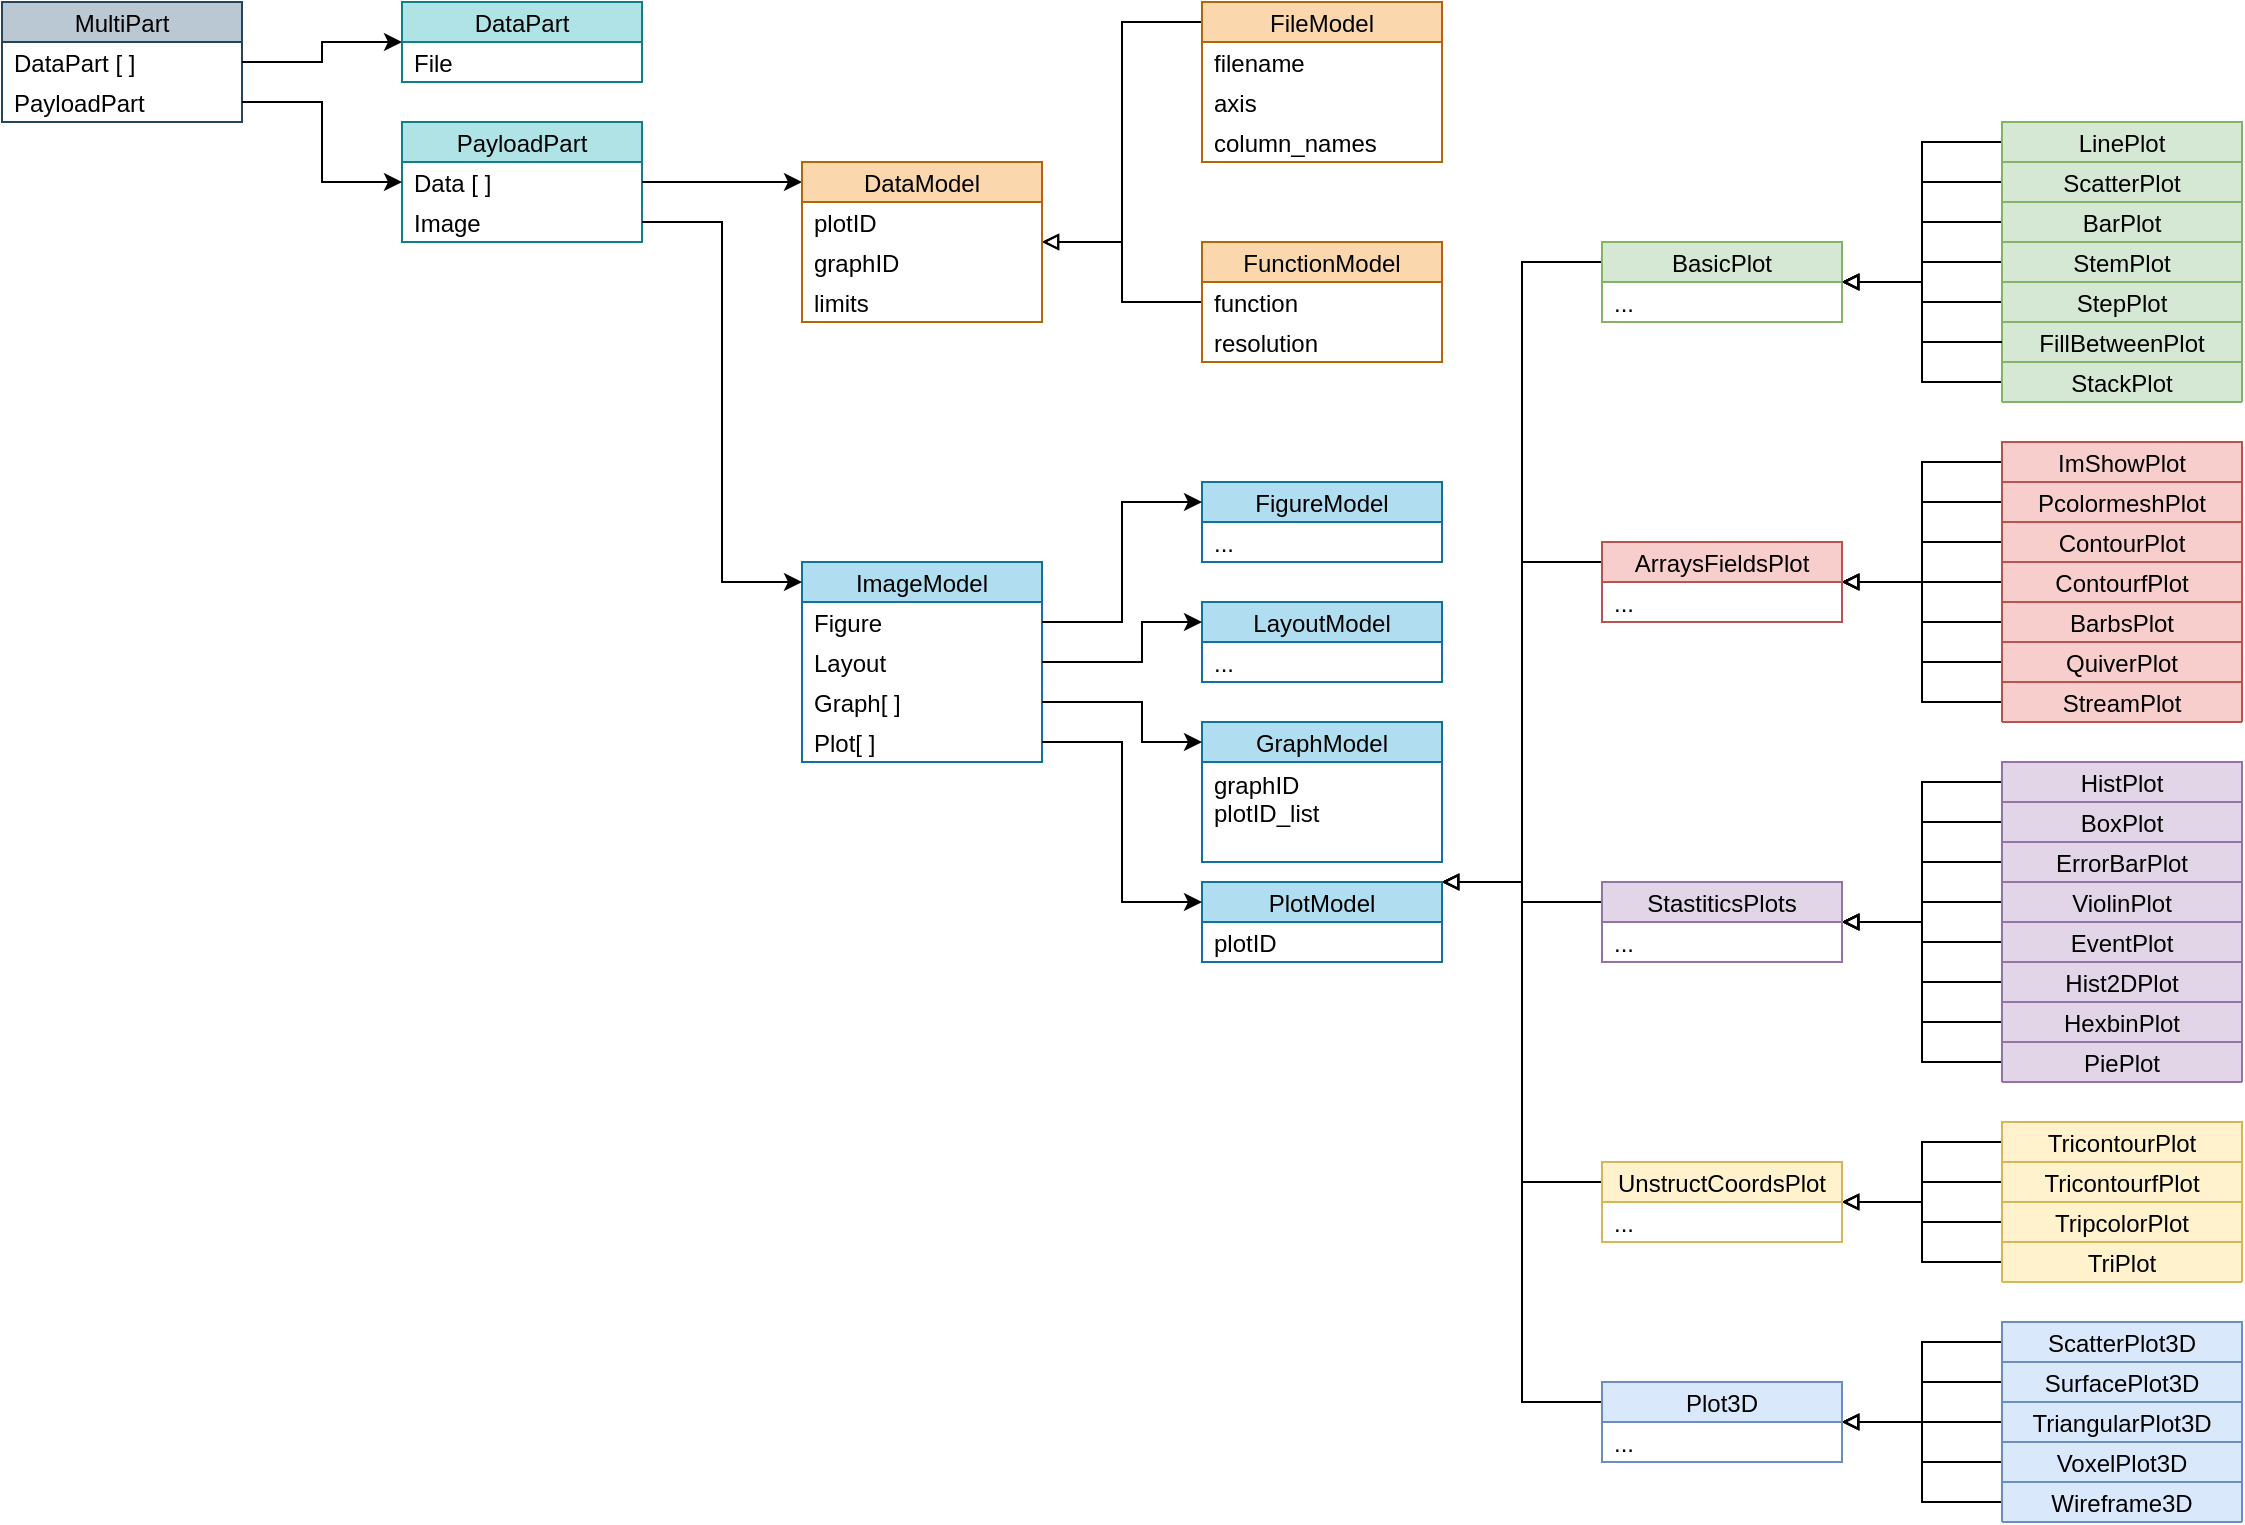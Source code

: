 <mxfile version="17.2.1" type="device" pages="3"><diagram id="5fQ5eXRJGSX8f79Svl0k" name="datamodelV0.1"><mxGraphModel dx="683" dy="424" grid="1" gridSize="10" guides="1" tooltips="1" connect="1" arrows="1" fold="1" page="1" pageScale="1" pageWidth="1169" pageHeight="827" math="0" shadow="0"><root><mxCell id="0"/><mxCell id="1" parent="0"/><mxCell id="ssrfnCY63bYaMSPNy1W8-1" value="PayloadPart" style="swimlane;fontStyle=0;childLayout=stackLayout;horizontal=1;startSize=20;horizontalStack=0;resizeParent=1;resizeParentMax=0;resizeLast=0;collapsible=1;marginBottom=0;fillColor=#b0e3e6;strokeColor=#0e8088;" parent="1" vertex="1"><mxGeometry x="240" y="100" width="120" height="60" as="geometry"/></mxCell><mxCell id="ssrfnCY63bYaMSPNy1W8-5" value="Data [ ]" style="text;strokeColor=none;fillColor=none;align=left;verticalAlign=middle;spacingLeft=4;spacingRight=4;overflow=hidden;points=[[0,0.5],[1,0.5]];portConstraint=eastwest;rotatable=0;" parent="ssrfnCY63bYaMSPNy1W8-1" vertex="1"><mxGeometry y="20" width="120" height="20" as="geometry"/></mxCell><mxCell id="ssrfnCY63bYaMSPNy1W8-18" value="Image" style="text;strokeColor=none;fillColor=none;align=left;verticalAlign=middle;spacingLeft=4;spacingRight=4;overflow=hidden;points=[[0,0.5],[1,0.5]];portConstraint=eastwest;rotatable=0;" parent="ssrfnCY63bYaMSPNy1W8-1" vertex="1"><mxGeometry y="40" width="120" height="20" as="geometry"/></mxCell><mxCell id="ssrfnCY63bYaMSPNy1W8-6" style="edgeStyle=orthogonalEdgeStyle;rounded=0;orthogonalLoop=1;jettySize=auto;html=1;exitX=1;exitY=0.5;exitDx=0;exitDy=0;" parent="1" source="ssrfnCY63bYaMSPNy1W8-5" target="ssrfnCY63bYaMSPNy1W8-7" edge="1"><mxGeometry relative="1" as="geometry"><mxPoint x="360" y="140.474" as="targetPoint"/><Array as="points"><mxPoint x="420" y="130"/><mxPoint x="420" y="130"/></Array><mxPoint x="380" y="140" as="sourcePoint"/></mxGeometry></mxCell><mxCell id="5U0ry7MbmWa-IE6fYXoD-13" style="edgeStyle=orthogonalEdgeStyle;rounded=0;orthogonalLoop=1;jettySize=auto;html=1;endArrow=none;endFill=0;startArrow=block;startFill=0;" parent="1" source="ssrfnCY63bYaMSPNy1W8-7" target="5U0ry7MbmWa-IE6fYXoD-9" edge="1"><mxGeometry relative="1" as="geometry"><Array as="points"><mxPoint x="600" y="160"/><mxPoint x="600" y="50"/></Array></mxGeometry></mxCell><mxCell id="5U0ry7MbmWa-IE6fYXoD-14" style="edgeStyle=orthogonalEdgeStyle;rounded=0;orthogonalLoop=1;jettySize=auto;html=1;startArrow=block;startFill=0;endArrow=none;endFill=0;" parent="1" source="ssrfnCY63bYaMSPNy1W8-7" target="ssrfnCY63bYaMSPNy1W8-16" edge="1"><mxGeometry relative="1" as="geometry"><Array as="points"><mxPoint x="600" y="160"/><mxPoint x="600" y="190"/></Array></mxGeometry></mxCell><mxCell id="ssrfnCY63bYaMSPNy1W8-7" value="DataModel" style="swimlane;fontStyle=0;childLayout=stackLayout;horizontal=1;startSize=20;horizontalStack=0;resizeParent=1;resizeParentMax=0;resizeLast=0;collapsible=1;marginBottom=0;fillColor=#fad7ac;strokeColor=#b46504;" parent="1" vertex="1"><mxGeometry x="440" y="120" width="120" height="80" as="geometry"/></mxCell><mxCell id="ssrfnCY63bYaMSPNy1W8-29" value="plotID" style="text;strokeColor=none;fillColor=none;align=left;verticalAlign=middle;spacingLeft=4;spacingRight=4;overflow=hidden;points=[[0,0.5],[1,0.5]];portConstraint=eastwest;rotatable=0;" parent="ssrfnCY63bYaMSPNy1W8-7" vertex="1"><mxGeometry y="20" width="120" height="20" as="geometry"/></mxCell><mxCell id="ssrfnCY63bYaMSPNy1W8-30" value="graphID" style="text;strokeColor=none;fillColor=none;align=left;verticalAlign=middle;spacingLeft=4;spacingRight=4;overflow=hidden;points=[[0,0.5],[1,0.5]];portConstraint=eastwest;rotatable=0;" parent="ssrfnCY63bYaMSPNy1W8-7" vertex="1"><mxGeometry y="40" width="120" height="20" as="geometry"/></mxCell><mxCell id="ssrfnCY63bYaMSPNy1W8-22" value="limits" style="text;strokeColor=none;fillColor=none;align=left;verticalAlign=middle;spacingLeft=4;spacingRight=4;overflow=hidden;points=[[0,0.5],[1,0.5]];portConstraint=eastwest;rotatable=0;" parent="ssrfnCY63bYaMSPNy1W8-7" vertex="1"><mxGeometry y="60" width="120" height="20" as="geometry"/></mxCell><mxCell id="ssrfnCY63bYaMSPNy1W8-10" value="ImageModel" style="swimlane;fontStyle=0;childLayout=stackLayout;horizontal=1;startSize=20;horizontalStack=0;resizeParent=1;resizeParentMax=0;resizeLast=0;collapsible=1;marginBottom=0;fillColor=#b1ddf0;strokeColor=#10739e;" parent="1" vertex="1"><mxGeometry x="440" y="320" width="120" height="100" as="geometry"/></mxCell><mxCell id="ssrfnCY63bYaMSPNy1W8-11" value="Figure" style="text;strokeColor=none;fillColor=none;align=left;verticalAlign=middle;spacingLeft=4;spacingRight=4;overflow=hidden;points=[[0,0.5],[1,0.5]];portConstraint=eastwest;rotatable=0;" parent="ssrfnCY63bYaMSPNy1W8-10" vertex="1"><mxGeometry y="20" width="120" height="20" as="geometry"/></mxCell><mxCell id="ssrfnCY63bYaMSPNy1W8-12" value="Layout" style="text;strokeColor=none;fillColor=none;align=left;verticalAlign=middle;spacingLeft=4;spacingRight=4;overflow=hidden;points=[[0,0.5],[1,0.5]];portConstraint=eastwest;rotatable=0;" parent="ssrfnCY63bYaMSPNy1W8-10" vertex="1"><mxGeometry y="40" width="120" height="20" as="geometry"/></mxCell><mxCell id="ssrfnCY63bYaMSPNy1W8-14" value="Graph[ ]" style="text;strokeColor=none;fillColor=none;align=left;verticalAlign=middle;spacingLeft=4;spacingRight=4;overflow=hidden;points=[[0,0.5],[1,0.5]];portConstraint=eastwest;rotatable=0;" parent="ssrfnCY63bYaMSPNy1W8-10" vertex="1"><mxGeometry y="60" width="120" height="20" as="geometry"/></mxCell><mxCell id="ssrfnCY63bYaMSPNy1W8-15" value="Plot[ ]" style="text;strokeColor=none;fillColor=none;align=left;verticalAlign=middle;spacingLeft=4;spacingRight=4;overflow=hidden;points=[[0,0.5],[1,0.5]];portConstraint=eastwest;rotatable=0;" parent="ssrfnCY63bYaMSPNy1W8-10" vertex="1"><mxGeometry y="80" width="120" height="20" as="geometry"/></mxCell><mxCell id="ssrfnCY63bYaMSPNy1W8-13" style="edgeStyle=orthogonalEdgeStyle;rounded=0;orthogonalLoop=1;jettySize=auto;html=1;" parent="1" source="ssrfnCY63bYaMSPNy1W8-18" target="ssrfnCY63bYaMSPNy1W8-10" edge="1"><mxGeometry relative="1" as="geometry"><Array as="points"><mxPoint x="400" y="150"/><mxPoint x="400" y="330"/></Array></mxGeometry></mxCell><mxCell id="ssrfnCY63bYaMSPNy1W8-16" value="FunctionModel" style="swimlane;fontStyle=0;childLayout=stackLayout;horizontal=1;startSize=20;horizontalStack=0;resizeParent=1;resizeParentMax=0;resizeLast=0;collapsible=1;marginBottom=0;fillColor=#fad7ac;strokeColor=#b46504;" parent="1" vertex="1"><mxGeometry x="640" y="160" width="120" height="60" as="geometry"><mxRectangle x="520" y="100" width="80" height="20" as="alternateBounds"/></mxGeometry></mxCell><mxCell id="ssrfnCY63bYaMSPNy1W8-20" value="function" style="text;strokeColor=none;fillColor=none;align=left;verticalAlign=middle;spacingLeft=4;spacingRight=4;overflow=hidden;points=[[0,0.5],[1,0.5]];portConstraint=eastwest;rotatable=0;" parent="ssrfnCY63bYaMSPNy1W8-16" vertex="1"><mxGeometry y="20" width="120" height="20" as="geometry"/></mxCell><mxCell id="ssrfnCY63bYaMSPNy1W8-21" value="resolution" style="text;strokeColor=none;fillColor=none;align=left;verticalAlign=middle;spacingLeft=4;spacingRight=4;overflow=hidden;points=[[0,0.5],[1,0.5]];portConstraint=eastwest;rotatable=0;" parent="ssrfnCY63bYaMSPNy1W8-16" vertex="1"><mxGeometry y="40" width="120" height="20" as="geometry"/></mxCell><mxCell id="ssrfnCY63bYaMSPNy1W8-31" value="GraphModel" style="swimlane;fontStyle=0;childLayout=stackLayout;horizontal=1;startSize=20;horizontalStack=0;resizeParent=1;resizeParentMax=0;resizeLast=0;collapsible=1;marginBottom=0;fillColor=#b1ddf0;strokeColor=#10739e;" parent="1" vertex="1"><mxGeometry x="640" y="400" width="120" height="70" as="geometry"/></mxCell><mxCell id="ssrfnCY63bYaMSPNy1W8-34" value="graphID&#10;plotID_list&#10;" style="text;strokeColor=none;fillColor=none;align=left;verticalAlign=middle;spacingLeft=4;spacingRight=4;overflow=hidden;points=[[0,0.5],[1,0.5]];portConstraint=eastwest;rotatable=0;" parent="ssrfnCY63bYaMSPNy1W8-31" vertex="1"><mxGeometry y="20" width="120" height="50" as="geometry"/></mxCell><mxCell id="ssrfnCY63bYaMSPNy1W8-36" style="edgeStyle=orthogonalEdgeStyle;rounded=0;orthogonalLoop=1;jettySize=auto;html=1;exitX=1;exitY=0.5;exitDx=0;exitDy=0;" parent="1" source="ssrfnCY63bYaMSPNy1W8-14" target="ssrfnCY63bYaMSPNy1W8-31" edge="1"><mxGeometry relative="1" as="geometry"><Array as="points"><mxPoint x="610" y="390"/><mxPoint x="610" y="410"/></Array></mxGeometry></mxCell><mxCell id="5U0ry7MbmWa-IE6fYXoD-27" style="edgeStyle=orthogonalEdgeStyle;rounded=0;orthogonalLoop=1;jettySize=auto;html=1;startArrow=block;startFill=0;endArrow=none;endFill=0;" parent="1" source="5U0ry7MbmWa-IE6fYXoD-28" target="5U0ry7MbmWa-IE6fYXoD-25" edge="1"><mxGeometry relative="1" as="geometry"><mxPoint x="960" y="150" as="sourcePoint"/><Array as="points"><mxPoint x="1000" y="180"/><mxPoint x="1000" y="170"/></Array></mxGeometry></mxCell><mxCell id="5U0ry7MbmWa-IE6fYXoD-30" style="edgeStyle=orthogonalEdgeStyle;rounded=0;orthogonalLoop=1;jettySize=auto;html=1;startArrow=block;startFill=0;endArrow=none;endFill=0;" parent="1" source="ssrfnCY63bYaMSPNy1W8-37" target="5U0ry7MbmWa-IE6fYXoD-28" edge="1"><mxGeometry relative="1" as="geometry"><Array as="points"><mxPoint x="800" y="480"/><mxPoint x="800" y="170"/></Array></mxGeometry></mxCell><mxCell id="tz0YeME2ikHK81qGUmHm-11" style="edgeStyle=orthogonalEdgeStyle;rounded=0;orthogonalLoop=1;jettySize=auto;html=1;fontFamily=Helvetica;fontSize=12;fontColor=default;startArrow=block;startFill=0;endArrow=none;endFill=0;startSize=6;" parent="1" source="ssrfnCY63bYaMSPNy1W8-37" target="5U0ry7MbmWa-IE6fYXoD-31" edge="1"><mxGeometry relative="1" as="geometry"><Array as="points"><mxPoint x="800" y="480"/><mxPoint x="800" y="320"/></Array></mxGeometry></mxCell><mxCell id="hA0AzttT8jlCihpwSDfa-42" style="edgeStyle=orthogonalEdgeStyle;rounded=0;orthogonalLoop=1;jettySize=auto;html=1;startArrow=block;startFill=0;endArrow=none;endFill=0;" parent="1" source="ssrfnCY63bYaMSPNy1W8-37" target="tz0YeME2ikHK81qGUmHm-12" edge="1"><mxGeometry relative="1" as="geometry"><Array as="points"><mxPoint x="800" y="480"/><mxPoint x="800" y="490"/></Array></mxGeometry></mxCell><mxCell id="hA0AzttT8jlCihpwSDfa-59" style="edgeStyle=orthogonalEdgeStyle;rounded=0;orthogonalLoop=1;jettySize=auto;html=1;startArrow=block;startFill=0;endArrow=none;endFill=0;" parent="1" source="ssrfnCY63bYaMSPNy1W8-37" target="tz0YeME2ikHK81qGUmHm-14" edge="1"><mxGeometry relative="1" as="geometry"><Array as="points"><mxPoint x="800" y="480"/><mxPoint x="800" y="630"/></Array></mxGeometry></mxCell><mxCell id="hA0AzttT8jlCihpwSDfa-60" style="edgeStyle=orthogonalEdgeStyle;rounded=0;orthogonalLoop=1;jettySize=auto;html=1;startArrow=block;startFill=0;endArrow=none;endFill=0;" parent="1" source="ssrfnCY63bYaMSPNy1W8-37" target="tz0YeME2ikHK81qGUmHm-16" edge="1"><mxGeometry relative="1" as="geometry"><Array as="points"><mxPoint x="800" y="480"/><mxPoint x="800" y="740"/></Array></mxGeometry></mxCell><mxCell id="ssrfnCY63bYaMSPNy1W8-37" value="PlotModel" style="swimlane;fontStyle=0;childLayout=stackLayout;horizontal=1;startSize=20;horizontalStack=0;resizeParent=1;resizeParentMax=0;resizeLast=0;collapsible=1;marginBottom=0;fillColor=#b1ddf0;strokeColor=#10739e;" parent="1" vertex="1"><mxGeometry x="640" y="480" width="120" height="40" as="geometry"/></mxCell><mxCell id="ssrfnCY63bYaMSPNy1W8-38" value="plotID" style="text;strokeColor=none;fillColor=none;align=left;verticalAlign=middle;spacingLeft=4;spacingRight=4;overflow=hidden;points=[[0,0.5],[1,0.5]];portConstraint=eastwest;rotatable=0;" parent="ssrfnCY63bYaMSPNy1W8-37" vertex="1"><mxGeometry y="20" width="120" height="20" as="geometry"/></mxCell><mxCell id="ssrfnCY63bYaMSPNy1W8-39" style="edgeStyle=orthogonalEdgeStyle;rounded=0;orthogonalLoop=1;jettySize=auto;html=1;" parent="1" source="ssrfnCY63bYaMSPNy1W8-15" target="ssrfnCY63bYaMSPNy1W8-37" edge="1"><mxGeometry relative="1" as="geometry"><Array as="points"><mxPoint x="600" y="410"/><mxPoint x="600" y="490"/></Array></mxGeometry></mxCell><mxCell id="5U0ry7MbmWa-IE6fYXoD-1" value="LayoutModel" style="swimlane;fontStyle=0;childLayout=stackLayout;horizontal=1;startSize=20;horizontalStack=0;resizeParent=1;resizeParentMax=0;resizeLast=0;collapsible=1;marginBottom=0;fillColor=#b1ddf0;strokeColor=#10739e;" parent="1" vertex="1"><mxGeometry x="640" y="340" width="120" height="40" as="geometry"/></mxCell><mxCell id="5U0ry7MbmWa-IE6fYXoD-2" value="..." style="text;strokeColor=none;fillColor=none;align=left;verticalAlign=middle;spacingLeft=4;spacingRight=4;overflow=hidden;points=[[0,0.5],[1,0.5]];portConstraint=eastwest;rotatable=0;" parent="5U0ry7MbmWa-IE6fYXoD-1" vertex="1"><mxGeometry y="20" width="120" height="20" as="geometry"/></mxCell><mxCell id="5U0ry7MbmWa-IE6fYXoD-4" value="FigureModel" style="swimlane;fontStyle=0;childLayout=stackLayout;horizontal=1;startSize=20;horizontalStack=0;resizeParent=1;resizeParentMax=0;resizeLast=0;collapsible=1;marginBottom=0;fillColor=#b1ddf0;strokeColor=#10739e;" parent="1" vertex="1"><mxGeometry x="640" y="280" width="120" height="40" as="geometry"/></mxCell><mxCell id="5U0ry7MbmWa-IE6fYXoD-5" value="..." style="text;strokeColor=none;fillColor=none;align=left;verticalAlign=middle;spacingLeft=4;spacingRight=4;overflow=hidden;points=[[0,0.5],[1,0.5]];portConstraint=eastwest;rotatable=0;" parent="5U0ry7MbmWa-IE6fYXoD-4" vertex="1"><mxGeometry y="20" width="120" height="20" as="geometry"/></mxCell><mxCell id="5U0ry7MbmWa-IE6fYXoD-6" style="edgeStyle=orthogonalEdgeStyle;rounded=0;orthogonalLoop=1;jettySize=auto;html=1;" parent="1" target="5U0ry7MbmWa-IE6fYXoD-4" edge="1"><mxGeometry relative="1" as="geometry"><Array as="points"><mxPoint x="600" y="350"/><mxPoint x="600" y="290"/></Array><mxPoint x="560" y="350" as="sourcePoint"/></mxGeometry></mxCell><mxCell id="5U0ry7MbmWa-IE6fYXoD-7" style="edgeStyle=orthogonalEdgeStyle;rounded=0;orthogonalLoop=1;jettySize=auto;html=1;exitX=1;exitY=0.5;exitDx=0;exitDy=0;" parent="1" source="ssrfnCY63bYaMSPNy1W8-12" target="5U0ry7MbmWa-IE6fYXoD-1" edge="1"><mxGeometry relative="1" as="geometry"><Array as="points"><mxPoint x="610" y="370"/><mxPoint x="610" y="350"/></Array></mxGeometry></mxCell><mxCell id="5U0ry7MbmWa-IE6fYXoD-9" value="FileModel" style="swimlane;fontStyle=0;childLayout=stackLayout;horizontal=1;startSize=20;horizontalStack=0;resizeParent=1;resizeParentMax=0;resizeLast=0;collapsible=1;marginBottom=0;fillColor=#fad7ac;strokeColor=#b46504;" parent="1" vertex="1"><mxGeometry x="640" y="40" width="120" height="80" as="geometry"/></mxCell><mxCell id="5U0ry7MbmWa-IE6fYXoD-12" value="filename" style="text;strokeColor=none;fillColor=none;align=left;verticalAlign=middle;spacingLeft=4;spacingRight=4;overflow=hidden;points=[[0,0.5],[1,0.5]];portConstraint=eastwest;rotatable=0;" parent="5U0ry7MbmWa-IE6fYXoD-9" vertex="1"><mxGeometry y="20" width="120" height="20" as="geometry"/></mxCell><mxCell id="hA0AzttT8jlCihpwSDfa-71" value="axis" style="text;strokeColor=none;fillColor=none;align=left;verticalAlign=middle;spacingLeft=4;spacingRight=4;overflow=hidden;points=[[0,0.5],[1,0.5]];portConstraint=eastwest;rotatable=0;" parent="5U0ry7MbmWa-IE6fYXoD-9" vertex="1"><mxGeometry y="40" width="120" height="20" as="geometry"/></mxCell><mxCell id="hA0AzttT8jlCihpwSDfa-73" value="column_names" style="text;strokeColor=none;fillColor=none;align=left;verticalAlign=middle;spacingLeft=4;spacingRight=4;overflow=hidden;points=[[0,0.5],[1,0.5]];portConstraint=eastwest;rotatable=0;" parent="5U0ry7MbmWa-IE6fYXoD-9" vertex="1"><mxGeometry y="60" width="120" height="20" as="geometry"/></mxCell><mxCell id="5U0ry7MbmWa-IE6fYXoD-22" style="edgeStyle=orthogonalEdgeStyle;rounded=0;orthogonalLoop=1;jettySize=auto;html=1;startArrow=block;startFill=0;endArrow=none;endFill=0;" parent="1" source="5U0ry7MbmWa-IE6fYXoD-28" target="tz0YeME2ikHK81qGUmHm-3" edge="1"><mxGeometry relative="1" as="geometry"><mxPoint x="960" y="150" as="sourcePoint"/><mxPoint x="1040" y="50" as="targetPoint"/><Array as="points"><mxPoint x="1000" y="180"/><mxPoint x="1000" y="110"/></Array></mxGeometry></mxCell><mxCell id="5U0ry7MbmWa-IE6fYXoD-23" style="edgeStyle=orthogonalEdgeStyle;rounded=0;orthogonalLoop=1;jettySize=auto;html=1;startArrow=block;startFill=0;endArrow=none;endFill=0;" parent="1" source="5U0ry7MbmWa-IE6fYXoD-28" target="tz0YeME2ikHK81qGUmHm-2" edge="1"><mxGeometry relative="1" as="geometry"><mxPoint x="960" y="150" as="sourcePoint"/><mxPoint x="1040" y="110" as="targetPoint"/><Array as="points"><mxPoint x="1000" y="180"/><mxPoint x="1000" y="130"/></Array></mxGeometry></mxCell><mxCell id="5U0ry7MbmWa-IE6fYXoD-24" style="edgeStyle=orthogonalEdgeStyle;rounded=0;orthogonalLoop=1;jettySize=auto;html=1;startArrow=block;startFill=0;endArrow=none;endFill=0;" parent="1" source="5U0ry7MbmWa-IE6fYXoD-28" target="tz0YeME2ikHK81qGUmHm-1" edge="1"><mxGeometry relative="1" as="geometry"><mxPoint x="960" y="150" as="sourcePoint"/><mxPoint x="1040" y="170" as="targetPoint"/><Array as="points"><mxPoint x="1000" y="180"/><mxPoint x="1000" y="150"/></Array></mxGeometry></mxCell><mxCell id="5U0ry7MbmWa-IE6fYXoD-25" value="StemPlot" style="swimlane;fontStyle=0;childLayout=stackLayout;horizontal=1;startSize=40;horizontalStack=0;resizeParent=1;resizeParentMax=0;resizeLast=0;collapsible=1;marginBottom=0;fillColor=#d5e8d4;strokeColor=#82b366;" parent="1" vertex="1"><mxGeometry x="1040" y="160" width="120" height="20" as="geometry"/></mxCell><mxCell id="tz0YeME2ikHK81qGUmHm-8" style="edgeStyle=orthogonalEdgeStyle;rounded=0;orthogonalLoop=1;jettySize=auto;html=1;fontFamily=Helvetica;fontSize=12;fontColor=default;startArrow=block;startFill=0;endArrow=none;endFill=0;startSize=6;" parent="1" source="5U0ry7MbmWa-IE6fYXoD-28" target="tz0YeME2ikHK81qGUmHm-6" edge="1"><mxGeometry relative="1" as="geometry"><Array as="points"><mxPoint x="1000" y="180"/><mxPoint x="1000" y="190"/></Array></mxGeometry></mxCell><mxCell id="tz0YeME2ikHK81qGUmHm-10" style="edgeStyle=orthogonalEdgeStyle;rounded=0;orthogonalLoop=1;jettySize=auto;html=1;fontFamily=Helvetica;fontSize=12;fontColor=default;startArrow=block;startFill=0;endArrow=none;endFill=0;startSize=6;" parent="1" source="5U0ry7MbmWa-IE6fYXoD-28" target="tz0YeME2ikHK81qGUmHm-4" edge="1"><mxGeometry relative="1" as="geometry"><Array as="points"><mxPoint x="1000" y="180"/><mxPoint x="1000" y="230"/></Array></mxGeometry></mxCell><mxCell id="5U0ry7MbmWa-IE6fYXoD-28" value="BasicPlot" style="swimlane;fontStyle=0;childLayout=stackLayout;horizontal=1;startSize=20;horizontalStack=0;resizeParent=1;resizeParentMax=0;resizeLast=0;collapsible=1;marginBottom=0;fillColor=#d5e8d4;strokeColor=#82b366;" parent="1" vertex="1"><mxGeometry x="840" y="160" width="120" height="40" as="geometry"/></mxCell><mxCell id="5U0ry7MbmWa-IE6fYXoD-29" value="..." style="text;strokeColor=none;fillColor=none;align=left;verticalAlign=middle;spacingLeft=4;spacingRight=4;overflow=hidden;points=[[0,0.5],[1,0.5]];portConstraint=eastwest;rotatable=0;" parent="5U0ry7MbmWa-IE6fYXoD-28" vertex="1"><mxGeometry y="20" width="120" height="20" as="geometry"/></mxCell><mxCell id="hA0AzttT8jlCihpwSDfa-8" style="edgeStyle=orthogonalEdgeStyle;rounded=0;orthogonalLoop=1;jettySize=auto;html=1;startArrow=block;startFill=0;endArrow=none;endFill=0;" parent="1" source="5U0ry7MbmWa-IE6fYXoD-31" target="hA0AzttT8jlCihpwSDfa-1" edge="1"><mxGeometry relative="1" as="geometry"><Array as="points"><mxPoint x="1000" y="330"/><mxPoint x="1000" y="270"/></Array></mxGeometry></mxCell><mxCell id="hA0AzttT8jlCihpwSDfa-9" style="edgeStyle=orthogonalEdgeStyle;rounded=0;orthogonalLoop=1;jettySize=auto;html=1;startArrow=block;startFill=0;endArrow=none;endFill=0;" parent="1" source="5U0ry7MbmWa-IE6fYXoD-31" target="hA0AzttT8jlCihpwSDfa-2" edge="1"><mxGeometry relative="1" as="geometry"><Array as="points"><mxPoint x="1000" y="330"/><mxPoint x="1000" y="290"/></Array></mxGeometry></mxCell><mxCell id="hA0AzttT8jlCihpwSDfa-10" style="edgeStyle=orthogonalEdgeStyle;rounded=0;orthogonalLoop=1;jettySize=auto;html=1;startArrow=block;startFill=0;endArrow=none;endFill=0;" parent="1" source="5U0ry7MbmWa-IE6fYXoD-31" target="hA0AzttT8jlCihpwSDfa-3" edge="1"><mxGeometry relative="1" as="geometry"/></mxCell><mxCell id="hA0AzttT8jlCihpwSDfa-11" style="edgeStyle=orthogonalEdgeStyle;rounded=0;orthogonalLoop=1;jettySize=auto;html=1;startArrow=block;startFill=0;endArrow=none;endFill=0;" parent="1" source="5U0ry7MbmWa-IE6fYXoD-31" target="hA0AzttT8jlCihpwSDfa-4" edge="1"><mxGeometry relative="1" as="geometry"/></mxCell><mxCell id="hA0AzttT8jlCihpwSDfa-12" style="edgeStyle=orthogonalEdgeStyle;rounded=0;orthogonalLoop=1;jettySize=auto;html=1;startArrow=block;startFill=0;endArrow=none;endFill=0;" parent="1" source="5U0ry7MbmWa-IE6fYXoD-31" target="hA0AzttT8jlCihpwSDfa-6" edge="1"><mxGeometry relative="1" as="geometry"><Array as="points"><mxPoint x="1000" y="330"/><mxPoint x="1000" y="350"/></Array></mxGeometry></mxCell><mxCell id="hA0AzttT8jlCihpwSDfa-13" style="edgeStyle=orthogonalEdgeStyle;rounded=0;orthogonalLoop=1;jettySize=auto;html=1;startArrow=block;startFill=0;endArrow=none;endFill=0;" parent="1" source="5U0ry7MbmWa-IE6fYXoD-31" target="hA0AzttT8jlCihpwSDfa-5" edge="1"><mxGeometry relative="1" as="geometry"><Array as="points"><mxPoint x="1000" y="330"/><mxPoint x="1000" y="370"/></Array></mxGeometry></mxCell><mxCell id="hA0AzttT8jlCihpwSDfa-15" style="edgeStyle=orthogonalEdgeStyle;rounded=0;orthogonalLoop=1;jettySize=auto;html=1;startArrow=block;startFill=0;endArrow=none;endFill=0;" parent="1" source="5U0ry7MbmWa-IE6fYXoD-31" target="hA0AzttT8jlCihpwSDfa-7" edge="1"><mxGeometry relative="1" as="geometry"><Array as="points"><mxPoint x="1000" y="330"/><mxPoint x="1000" y="390"/></Array></mxGeometry></mxCell><mxCell id="5U0ry7MbmWa-IE6fYXoD-31" value="ArraysFieldsPlot" style="swimlane;fontStyle=0;childLayout=stackLayout;horizontal=1;startSize=20;horizontalStack=0;resizeParent=1;resizeParentMax=0;resizeLast=0;collapsible=1;marginBottom=0;fillColor=#f8cecc;strokeColor=#b85450;" parent="1" vertex="1"><mxGeometry x="840" y="310" width="120" height="40" as="geometry"/></mxCell><mxCell id="5U0ry7MbmWa-IE6fYXoD-32" value="..." style="text;strokeColor=none;fillColor=none;align=left;verticalAlign=middle;spacingLeft=4;spacingRight=4;overflow=hidden;points=[[0,0.5],[1,0.5]];portConstraint=eastwest;rotatable=0;" parent="5U0ry7MbmWa-IE6fYXoD-31" vertex="1"><mxGeometry y="20" width="120" height="20" as="geometry"/></mxCell><mxCell id="tz0YeME2ikHK81qGUmHm-1" value="BarPlot" style="swimlane;fontStyle=0;childLayout=stackLayout;horizontal=1;startSize=40;horizontalStack=0;resizeParent=1;resizeParentMax=0;resizeLast=0;collapsible=1;marginBottom=0;fillColor=#d5e8d4;strokeColor=#82b366;" parent="1" vertex="1"><mxGeometry x="1040" y="140" width="120" height="20" as="geometry"/></mxCell><mxCell id="tz0YeME2ikHK81qGUmHm-2" value="ScatterPlot" style="swimlane;fontStyle=0;childLayout=stackLayout;horizontal=1;startSize=40;horizontalStack=0;resizeParent=1;resizeParentMax=0;resizeLast=0;collapsible=1;marginBottom=0;fillColor=#d5e8d4;strokeColor=#82b366;" parent="1" vertex="1"><mxGeometry x="1040" y="120" width="120" height="20" as="geometry"/></mxCell><mxCell id="tz0YeME2ikHK81qGUmHm-3" value="LinePlot" style="swimlane;fontStyle=0;childLayout=stackLayout;horizontal=1;startSize=40;horizontalStack=0;resizeParent=1;resizeParentMax=0;resizeLast=0;collapsible=1;marginBottom=0;fillColor=#d5e8d4;strokeColor=#82b366;" parent="1" vertex="1"><mxGeometry x="1040" y="100" width="120" height="20" as="geometry"/></mxCell><mxCell id="tz0YeME2ikHK81qGUmHm-4" value="StackPlot" style="swimlane;fontStyle=0;childLayout=stackLayout;horizontal=1;startSize=40;horizontalStack=0;resizeParent=1;resizeParentMax=0;resizeLast=0;collapsible=1;marginBottom=0;fillColor=#d5e8d4;strokeColor=#82b366;" parent="1" vertex="1"><mxGeometry x="1040" y="220" width="120" height="20" as="geometry"/></mxCell><mxCell id="tz0YeME2ikHK81qGUmHm-5" value="FillBetweenPlot" style="swimlane;fontStyle=0;childLayout=stackLayout;horizontal=1;startSize=40;horizontalStack=0;resizeParent=1;resizeParentMax=0;resizeLast=0;collapsible=1;marginBottom=0;fillColor=#d5e8d4;strokeColor=#82b366;" parent="1" vertex="1"><mxGeometry x="1040" y="200" width="120" height="20" as="geometry"/></mxCell><mxCell id="tz0YeME2ikHK81qGUmHm-6" value="StepPlot" style="swimlane;fontStyle=0;childLayout=stackLayout;horizontal=1;startSize=40;horizontalStack=0;resizeParent=1;resizeParentMax=0;resizeLast=0;collapsible=1;marginBottom=0;fillColor=#d5e8d4;strokeColor=#82b366;" parent="1" vertex="1"><mxGeometry x="1040" y="180" width="120" height="20" as="geometry"/></mxCell><mxCell id="tz0YeME2ikHK81qGUmHm-9" style="edgeStyle=orthogonalEdgeStyle;rounded=0;orthogonalLoop=1;jettySize=auto;html=1;fontFamily=Helvetica;fontSize=12;fontColor=default;startArrow=block;startFill=0;endArrow=none;endFill=0;startSize=6;" parent="1" source="5U0ry7MbmWa-IE6fYXoD-28" target="tz0YeME2ikHK81qGUmHm-5" edge="1"><mxGeometry relative="1" as="geometry"><Array as="points"><mxPoint x="1000" y="180"/><mxPoint x="1000" y="210"/></Array></mxGeometry></mxCell><mxCell id="hA0AzttT8jlCihpwSDfa-30" style="edgeStyle=orthogonalEdgeStyle;rounded=0;orthogonalLoop=1;jettySize=auto;html=1;startArrow=block;startFill=0;endArrow=none;endFill=0;" parent="1" source="tz0YeME2ikHK81qGUmHm-12" target="hA0AzttT8jlCihpwSDfa-16" edge="1"><mxGeometry relative="1" as="geometry"><Array as="points"><mxPoint x="1000" y="500"/><mxPoint x="1000" y="430"/></Array></mxGeometry></mxCell><mxCell id="hA0AzttT8jlCihpwSDfa-31" style="edgeStyle=orthogonalEdgeStyle;rounded=0;orthogonalLoop=1;jettySize=auto;html=1;startArrow=block;startFill=0;endArrow=none;endFill=0;" parent="1" source="tz0YeME2ikHK81qGUmHm-12" target="hA0AzttT8jlCihpwSDfa-17" edge="1"><mxGeometry relative="1" as="geometry"><Array as="points"><mxPoint x="1000" y="500"/><mxPoint x="1000" y="450"/></Array></mxGeometry></mxCell><mxCell id="hA0AzttT8jlCihpwSDfa-32" style="edgeStyle=orthogonalEdgeStyle;rounded=0;orthogonalLoop=1;jettySize=auto;html=1;startArrow=block;startFill=0;endArrow=none;endFill=0;" parent="1" source="tz0YeME2ikHK81qGUmHm-12" target="hA0AzttT8jlCihpwSDfa-18" edge="1"><mxGeometry relative="1" as="geometry"/></mxCell><mxCell id="hA0AzttT8jlCihpwSDfa-33" style="edgeStyle=orthogonalEdgeStyle;rounded=0;orthogonalLoop=1;jettySize=auto;html=1;startArrow=block;startFill=0;endArrow=none;endFill=0;" parent="1" source="tz0YeME2ikHK81qGUmHm-12" target="hA0AzttT8jlCihpwSDfa-19" edge="1"><mxGeometry relative="1" as="geometry"><Array as="points"><mxPoint x="1000" y="500"/><mxPoint x="1000" y="490"/></Array></mxGeometry></mxCell><mxCell id="hA0AzttT8jlCihpwSDfa-36" style="edgeStyle=orthogonalEdgeStyle;rounded=0;orthogonalLoop=1;jettySize=auto;html=1;startArrow=block;startFill=0;endArrow=none;endFill=0;" parent="1" source="tz0YeME2ikHK81qGUmHm-12" target="hA0AzttT8jlCihpwSDfa-20" edge="1"><mxGeometry relative="1" as="geometry"><Array as="points"><mxPoint x="1000" y="500"/><mxPoint x="1000" y="510"/></Array></mxGeometry></mxCell><mxCell id="hA0AzttT8jlCihpwSDfa-37" style="edgeStyle=orthogonalEdgeStyle;rounded=0;orthogonalLoop=1;jettySize=auto;html=1;startArrow=block;startFill=0;endArrow=none;endFill=0;" parent="1" source="tz0YeME2ikHK81qGUmHm-12" target="hA0AzttT8jlCihpwSDfa-21" edge="1"><mxGeometry relative="1" as="geometry"><Array as="points"><mxPoint x="1000" y="500"/><mxPoint x="1000" y="530"/></Array></mxGeometry></mxCell><mxCell id="hA0AzttT8jlCihpwSDfa-40" style="edgeStyle=orthogonalEdgeStyle;rounded=0;orthogonalLoop=1;jettySize=auto;html=1;startArrow=block;startFill=0;endArrow=none;endFill=0;" parent="1" source="tz0YeME2ikHK81qGUmHm-12" target="hA0AzttT8jlCihpwSDfa-23" edge="1"><mxGeometry relative="1" as="geometry"><Array as="points"><mxPoint x="1000" y="500"/><mxPoint x="1000" y="570"/></Array></mxGeometry></mxCell><mxCell id="hA0AzttT8jlCihpwSDfa-41" style="edgeStyle=orthogonalEdgeStyle;rounded=0;orthogonalLoop=1;jettySize=auto;html=1;startArrow=block;startFill=0;endArrow=none;endFill=0;" parent="1" source="tz0YeME2ikHK81qGUmHm-12" target="hA0AzttT8jlCihpwSDfa-22" edge="1"><mxGeometry relative="1" as="geometry"><Array as="points"><mxPoint x="1000" y="500"/><mxPoint x="1000" y="550"/></Array></mxGeometry></mxCell><mxCell id="tz0YeME2ikHK81qGUmHm-12" value="StastiticsPlots" style="swimlane;fontStyle=0;childLayout=stackLayout;horizontal=1;startSize=20;horizontalStack=0;resizeParent=1;resizeParentMax=0;resizeLast=0;collapsible=1;marginBottom=0;fillColor=#e1d5e7;strokeColor=#9673a6;" parent="1" vertex="1"><mxGeometry x="840" y="480" width="120" height="40" as="geometry"/></mxCell><mxCell id="tz0YeME2ikHK81qGUmHm-13" value="..." style="text;strokeColor=none;fillColor=none;align=left;verticalAlign=middle;spacingLeft=4;spacingRight=4;overflow=hidden;points=[[0,0.5],[1,0.5]];portConstraint=eastwest;rotatable=0;" parent="tz0YeME2ikHK81qGUmHm-12" vertex="1"><mxGeometry y="20" width="120" height="20" as="geometry"/></mxCell><mxCell id="hA0AzttT8jlCihpwSDfa-43" style="edgeStyle=orthogonalEdgeStyle;rounded=0;orthogonalLoop=1;jettySize=auto;html=1;startArrow=block;startFill=0;endArrow=none;endFill=0;" parent="1" source="tz0YeME2ikHK81qGUmHm-14" target="hA0AzttT8jlCihpwSDfa-24" edge="1"><mxGeometry relative="1" as="geometry"/></mxCell><mxCell id="hA0AzttT8jlCihpwSDfa-44" style="edgeStyle=orthogonalEdgeStyle;rounded=0;orthogonalLoop=1;jettySize=auto;html=1;startArrow=block;startFill=0;endArrow=none;endFill=0;" parent="1" source="tz0YeME2ikHK81qGUmHm-14" target="hA0AzttT8jlCihpwSDfa-25" edge="1"><mxGeometry relative="1" as="geometry"/></mxCell><mxCell id="hA0AzttT8jlCihpwSDfa-45" style="edgeStyle=orthogonalEdgeStyle;rounded=0;orthogonalLoop=1;jettySize=auto;html=1;startArrow=block;startFill=0;endArrow=none;endFill=0;" parent="1" source="tz0YeME2ikHK81qGUmHm-14" target="hA0AzttT8jlCihpwSDfa-26" edge="1"><mxGeometry relative="1" as="geometry"/></mxCell><mxCell id="hA0AzttT8jlCihpwSDfa-46" style="edgeStyle=orthogonalEdgeStyle;rounded=0;orthogonalLoop=1;jettySize=auto;html=1;startArrow=block;startFill=0;endArrow=none;endFill=0;" parent="1" source="tz0YeME2ikHK81qGUmHm-14" target="hA0AzttT8jlCihpwSDfa-27" edge="1"><mxGeometry relative="1" as="geometry"/></mxCell><mxCell id="tz0YeME2ikHK81qGUmHm-14" value="UnstructCoordsPlot" style="swimlane;fontStyle=0;childLayout=stackLayout;horizontal=1;startSize=20;horizontalStack=0;resizeParent=1;resizeParentMax=0;resizeLast=0;collapsible=1;marginBottom=0;fillColor=#fff2cc;strokeColor=#d6b656;" parent="1" vertex="1"><mxGeometry x="840" y="620" width="120" height="40" as="geometry"/></mxCell><mxCell id="tz0YeME2ikHK81qGUmHm-15" value="..." style="text;strokeColor=none;fillColor=none;align=left;verticalAlign=middle;spacingLeft=4;spacingRight=4;overflow=hidden;points=[[0,0.5],[1,0.5]];portConstraint=eastwest;rotatable=0;" parent="tz0YeME2ikHK81qGUmHm-14" vertex="1"><mxGeometry y="20" width="120" height="20" as="geometry"/></mxCell><mxCell id="hA0AzttT8jlCihpwSDfa-52" style="edgeStyle=orthogonalEdgeStyle;rounded=0;orthogonalLoop=1;jettySize=auto;html=1;startArrow=block;startFill=0;endArrow=none;endFill=0;" parent="1" source="tz0YeME2ikHK81qGUmHm-16" target="hA0AzttT8jlCihpwSDfa-47" edge="1"><mxGeometry relative="1" as="geometry"><Array as="points"><mxPoint x="1000" y="750"/><mxPoint x="1000" y="710"/></Array></mxGeometry></mxCell><mxCell id="hA0AzttT8jlCihpwSDfa-54" style="edgeStyle=orthogonalEdgeStyle;rounded=0;orthogonalLoop=1;jettySize=auto;html=1;startArrow=block;startFill=0;endArrow=none;endFill=0;" parent="1" source="tz0YeME2ikHK81qGUmHm-16" target="hA0AzttT8jlCihpwSDfa-51" edge="1"><mxGeometry relative="1" as="geometry"><Array as="points"><mxPoint x="1000" y="750"/><mxPoint x="1000" y="790"/></Array></mxGeometry></mxCell><mxCell id="hA0AzttT8jlCihpwSDfa-55" style="edgeStyle=orthogonalEdgeStyle;rounded=0;orthogonalLoop=1;jettySize=auto;html=1;startArrow=block;startFill=0;endArrow=none;endFill=0;" parent="1" source="tz0YeME2ikHK81qGUmHm-16" target="hA0AzttT8jlCihpwSDfa-50" edge="1"><mxGeometry relative="1" as="geometry"/></mxCell><mxCell id="hA0AzttT8jlCihpwSDfa-56" style="edgeStyle=orthogonalEdgeStyle;rounded=0;orthogonalLoop=1;jettySize=auto;html=1;startArrow=block;startFill=0;endArrow=none;endFill=0;" parent="1" source="tz0YeME2ikHK81qGUmHm-16" target="hA0AzttT8jlCihpwSDfa-48" edge="1"><mxGeometry relative="1" as="geometry"/></mxCell><mxCell id="hA0AzttT8jlCihpwSDfa-57" style="edgeStyle=orthogonalEdgeStyle;rounded=0;orthogonalLoop=1;jettySize=auto;html=1;startArrow=block;startFill=0;endArrow=none;endFill=0;" parent="1" source="tz0YeME2ikHK81qGUmHm-16" target="hA0AzttT8jlCihpwSDfa-49" edge="1"><mxGeometry relative="1" as="geometry"/></mxCell><mxCell id="tz0YeME2ikHK81qGUmHm-16" value="Plot3D" style="swimlane;fontStyle=0;childLayout=stackLayout;horizontal=1;startSize=20;horizontalStack=0;resizeParent=1;resizeParentMax=0;resizeLast=0;collapsible=1;marginBottom=0;fillColor=#dae8fc;strokeColor=#6c8ebf;" parent="1" vertex="1"><mxGeometry x="840" y="730" width="120" height="40" as="geometry"/></mxCell><mxCell id="tz0YeME2ikHK81qGUmHm-17" value="..." style="text;strokeColor=none;fillColor=none;align=left;verticalAlign=middle;spacingLeft=4;spacingRight=4;overflow=hidden;points=[[0,0.5],[1,0.5]];portConstraint=eastwest;rotatable=0;" parent="tz0YeME2ikHK81qGUmHm-16" vertex="1"><mxGeometry y="20" width="120" height="20" as="geometry"/></mxCell><mxCell id="hA0AzttT8jlCihpwSDfa-1" value="ImShowPlot" style="swimlane;fontStyle=0;childLayout=stackLayout;horizontal=1;startSize=40;horizontalStack=0;resizeParent=1;resizeParentMax=0;resizeLast=0;collapsible=1;marginBottom=0;fillColor=#f8cecc;strokeColor=#b85450;" parent="1" vertex="1"><mxGeometry x="1040" y="260" width="120" height="20" as="geometry"><mxRectangle x="1040" y="260" width="100" height="40" as="alternateBounds"/></mxGeometry></mxCell><mxCell id="hA0AzttT8jlCihpwSDfa-2" value="PcolormeshPlot" style="swimlane;fontStyle=0;childLayout=stackLayout;horizontal=1;startSize=40;horizontalStack=0;resizeParent=1;resizeParentMax=0;resizeLast=0;collapsible=1;marginBottom=0;fillColor=#f8cecc;strokeColor=#b85450;" parent="1" vertex="1"><mxGeometry x="1040" y="280" width="120" height="20" as="geometry"/></mxCell><mxCell id="hA0AzttT8jlCihpwSDfa-3" value="ContourPlot" style="swimlane;fontStyle=0;childLayout=stackLayout;horizontal=1;startSize=40;horizontalStack=0;resizeParent=1;resizeParentMax=0;resizeLast=0;collapsible=1;marginBottom=0;fillColor=#f8cecc;strokeColor=#b85450;" parent="1" vertex="1"><mxGeometry x="1040" y="300" width="120" height="20" as="geometry"/></mxCell><mxCell id="hA0AzttT8jlCihpwSDfa-4" value="ContourfPlot" style="swimlane;fontStyle=0;childLayout=stackLayout;horizontal=1;startSize=40;horizontalStack=0;resizeParent=1;resizeParentMax=0;resizeLast=0;collapsible=1;marginBottom=0;fillColor=#f8cecc;strokeColor=#b85450;" parent="1" vertex="1"><mxGeometry x="1040" y="320" width="120" height="20" as="geometry"/></mxCell><mxCell id="hA0AzttT8jlCihpwSDfa-5" value="QuiverPlot" style="swimlane;fontStyle=0;childLayout=stackLayout;horizontal=1;startSize=40;horizontalStack=0;resizeParent=1;resizeParentMax=0;resizeLast=0;collapsible=1;marginBottom=0;fillColor=#f8cecc;strokeColor=#b85450;" parent="1" vertex="1"><mxGeometry x="1040" y="360" width="120" height="20" as="geometry"/></mxCell><mxCell id="hA0AzttT8jlCihpwSDfa-6" value="BarbsPlot" style="swimlane;fontStyle=0;childLayout=stackLayout;horizontal=1;startSize=40;horizontalStack=0;resizeParent=1;resizeParentMax=0;resizeLast=0;collapsible=1;marginBottom=0;fillColor=#f8cecc;strokeColor=#b85450;" parent="1" vertex="1"><mxGeometry x="1040" y="340" width="120" height="20" as="geometry"/></mxCell><mxCell id="hA0AzttT8jlCihpwSDfa-7" value="StreamPlot" style="swimlane;fontStyle=0;childLayout=stackLayout;horizontal=1;startSize=40;horizontalStack=0;resizeParent=1;resizeParentMax=0;resizeLast=0;collapsible=1;marginBottom=0;fillColor=#f8cecc;strokeColor=#b85450;" parent="1" vertex="1"><mxGeometry x="1040" y="380" width="120" height="20" as="geometry"/></mxCell><mxCell id="hA0AzttT8jlCihpwSDfa-16" value="HistPlot" style="swimlane;fontStyle=0;childLayout=stackLayout;horizontal=1;startSize=40;horizontalStack=0;resizeParent=1;resizeParentMax=0;resizeLast=0;collapsible=1;marginBottom=0;fillColor=#e1d5e7;strokeColor=#9673a6;" parent="1" vertex="1"><mxGeometry x="1040" y="420" width="120" height="20" as="geometry"/></mxCell><mxCell id="hA0AzttT8jlCihpwSDfa-17" value="BoxPlot" style="swimlane;fontStyle=0;childLayout=stackLayout;horizontal=1;startSize=40;horizontalStack=0;resizeParent=1;resizeParentMax=0;resizeLast=0;collapsible=1;marginBottom=0;fillColor=#e1d5e7;strokeColor=#9673a6;" parent="1" vertex="1"><mxGeometry x="1040" y="440" width="120" height="20" as="geometry"/></mxCell><mxCell id="hA0AzttT8jlCihpwSDfa-18" value="ErrorBarPlot" style="swimlane;fontStyle=0;childLayout=stackLayout;horizontal=1;startSize=40;horizontalStack=0;resizeParent=1;resizeParentMax=0;resizeLast=0;collapsible=1;marginBottom=0;fillColor=#e1d5e7;strokeColor=#9673a6;" parent="1" vertex="1"><mxGeometry x="1040" y="460" width="120" height="20" as="geometry"/></mxCell><mxCell id="hA0AzttT8jlCihpwSDfa-19" value="ViolinPlot" style="swimlane;fontStyle=0;childLayout=stackLayout;horizontal=1;startSize=40;horizontalStack=0;resizeParent=1;resizeParentMax=0;resizeLast=0;collapsible=1;marginBottom=0;fillColor=#e1d5e7;strokeColor=#9673a6;" parent="1" vertex="1"><mxGeometry x="1040" y="480" width="120" height="20" as="geometry"/></mxCell><mxCell id="hA0AzttT8jlCihpwSDfa-20" value="EventPlot" style="swimlane;fontStyle=0;childLayout=stackLayout;horizontal=1;startSize=40;horizontalStack=0;resizeParent=1;resizeParentMax=0;resizeLast=0;collapsible=1;marginBottom=0;fillColor=#e1d5e7;strokeColor=#9673a6;" parent="1" vertex="1"><mxGeometry x="1040" y="500" width="120" height="20" as="geometry"/></mxCell><mxCell id="hA0AzttT8jlCihpwSDfa-21" value="Hist2DPlot" style="swimlane;fontStyle=0;childLayout=stackLayout;horizontal=1;startSize=40;horizontalStack=0;resizeParent=1;resizeParentMax=0;resizeLast=0;collapsible=1;marginBottom=0;fillColor=#e1d5e7;strokeColor=#9673a6;" parent="1" vertex="1"><mxGeometry x="1040" y="520" width="120" height="20" as="geometry"/></mxCell><mxCell id="hA0AzttT8jlCihpwSDfa-22" value="HexbinPlot" style="swimlane;fontStyle=0;childLayout=stackLayout;horizontal=1;startSize=40;horizontalStack=0;resizeParent=1;resizeParentMax=0;resizeLast=0;collapsible=1;marginBottom=0;fillColor=#e1d5e7;strokeColor=#9673a6;" parent="1" vertex="1"><mxGeometry x="1040" y="540" width="120" height="20" as="geometry"/></mxCell><mxCell id="hA0AzttT8jlCihpwSDfa-23" value="PiePlot" style="swimlane;fontStyle=0;childLayout=stackLayout;horizontal=1;startSize=40;horizontalStack=0;resizeParent=1;resizeParentMax=0;resizeLast=0;collapsible=1;marginBottom=0;fillColor=#e1d5e7;strokeColor=#9673a6;" parent="1" vertex="1"><mxGeometry x="1040" y="560" width="120" height="20" as="geometry"/></mxCell><mxCell id="hA0AzttT8jlCihpwSDfa-24" value="TricontourPlot" style="swimlane;fontStyle=0;childLayout=stackLayout;horizontal=1;startSize=40;horizontalStack=0;resizeParent=1;resizeParentMax=0;resizeLast=0;collapsible=1;marginBottom=0;fillColor=#fff2cc;strokeColor=#d6b656;" parent="1" vertex="1"><mxGeometry x="1040" y="600" width="120" height="20" as="geometry"/></mxCell><mxCell id="hA0AzttT8jlCihpwSDfa-25" value="TricontourfPlot" style="swimlane;fontStyle=0;childLayout=stackLayout;horizontal=1;startSize=40;horizontalStack=0;resizeParent=1;resizeParentMax=0;resizeLast=0;collapsible=1;marginBottom=0;fillColor=#fff2cc;strokeColor=#d6b656;" parent="1" vertex="1"><mxGeometry x="1040" y="620" width="120" height="20" as="geometry"/></mxCell><mxCell id="hA0AzttT8jlCihpwSDfa-26" value="TripcolorPlot" style="swimlane;fontStyle=0;childLayout=stackLayout;horizontal=1;startSize=40;horizontalStack=0;resizeParent=1;resizeParentMax=0;resizeLast=0;collapsible=1;marginBottom=0;fillColor=#fff2cc;strokeColor=#d6b656;" parent="1" vertex="1"><mxGeometry x="1040" y="640" width="120" height="20" as="geometry"/></mxCell><mxCell id="hA0AzttT8jlCihpwSDfa-27" value="TriPlot" style="swimlane;fontStyle=0;childLayout=stackLayout;horizontal=1;startSize=40;horizontalStack=0;resizeParent=1;resizeParentMax=0;resizeLast=0;collapsible=1;marginBottom=0;fillColor=#fff2cc;strokeColor=#d6b656;" parent="1" vertex="1"><mxGeometry x="1040" y="660" width="120" height="20" as="geometry"/></mxCell><mxCell id="hA0AzttT8jlCihpwSDfa-47" value="ScatterPlot3D" style="swimlane;fontStyle=0;childLayout=stackLayout;horizontal=1;startSize=40;horizontalStack=0;resizeParent=1;resizeParentMax=0;resizeLast=0;collapsible=1;marginBottom=0;fillColor=#dae8fc;strokeColor=#6c8ebf;" parent="1" vertex="1"><mxGeometry x="1040" y="700" width="120" height="20" as="geometry"/></mxCell><mxCell id="hA0AzttT8jlCihpwSDfa-48" value="SurfacePlot3D" style="swimlane;fontStyle=0;childLayout=stackLayout;horizontal=1;startSize=40;horizontalStack=0;resizeParent=1;resizeParentMax=0;resizeLast=0;collapsible=1;marginBottom=0;fillColor=#dae8fc;strokeColor=#6c8ebf;" parent="1" vertex="1"><mxGeometry x="1040" y="720" width="120" height="20" as="geometry"/></mxCell><mxCell id="hA0AzttT8jlCihpwSDfa-49" value="TriangularPlot3D" style="swimlane;fontStyle=0;childLayout=stackLayout;horizontal=1;startSize=40;horizontalStack=0;resizeParent=1;resizeParentMax=0;resizeLast=0;collapsible=1;marginBottom=0;fillColor=#dae8fc;strokeColor=#6c8ebf;" parent="1" vertex="1"><mxGeometry x="1040" y="740" width="120" height="20" as="geometry"/></mxCell><mxCell id="hA0AzttT8jlCihpwSDfa-50" value="VoxelPlot3D" style="swimlane;fontStyle=0;childLayout=stackLayout;horizontal=1;startSize=40;horizontalStack=0;resizeParent=1;resizeParentMax=0;resizeLast=0;collapsible=1;marginBottom=0;fillColor=#dae8fc;strokeColor=#6c8ebf;" parent="1" vertex="1"><mxGeometry x="1040" y="760" width="120" height="20" as="geometry"/></mxCell><mxCell id="hA0AzttT8jlCihpwSDfa-51" value="Wireframe3D" style="swimlane;fontStyle=0;childLayout=stackLayout;horizontal=1;startSize=40;horizontalStack=0;resizeParent=1;resizeParentMax=0;resizeLast=0;collapsible=1;marginBottom=0;fillColor=#dae8fc;strokeColor=#6c8ebf;" parent="1" vertex="1"><mxGeometry x="1040" y="780" width="120" height="20" as="geometry"/></mxCell><mxCell id="hA0AzttT8jlCihpwSDfa-61" value="DataPart" style="swimlane;fontStyle=0;childLayout=stackLayout;horizontal=1;startSize=20;horizontalStack=0;resizeParent=1;resizeParentMax=0;resizeLast=0;collapsible=1;marginBottom=0;fillColor=#b0e3e6;strokeColor=#0e8088;" parent="1" vertex="1"><mxGeometry x="240" y="40" width="120" height="40" as="geometry"/></mxCell><mxCell id="hA0AzttT8jlCihpwSDfa-63" value="File" style="text;strokeColor=none;fillColor=none;align=left;verticalAlign=middle;spacingLeft=4;spacingRight=4;overflow=hidden;points=[[0,0.5],[1,0.5]];portConstraint=eastwest;rotatable=0;" parent="hA0AzttT8jlCihpwSDfa-61" vertex="1"><mxGeometry y="20" width="120" height="20" as="geometry"/></mxCell><mxCell id="hA0AzttT8jlCihpwSDfa-64" value="MultiPart" style="swimlane;fontStyle=0;childLayout=stackLayout;horizontal=1;startSize=20;horizontalStack=0;resizeParent=1;resizeParentMax=0;resizeLast=0;collapsible=1;marginBottom=0;fillColor=#bac8d3;strokeColor=#23445d;" parent="1" vertex="1"><mxGeometry x="40" y="40" width="120" height="60" as="geometry"/></mxCell><mxCell id="hA0AzttT8jlCihpwSDfa-65" value="DataPart [ ]" style="text;strokeColor=none;fillColor=none;align=left;verticalAlign=middle;spacingLeft=4;spacingRight=4;overflow=hidden;points=[[0,0.5],[1,0.5]];portConstraint=eastwest;rotatable=0;" parent="hA0AzttT8jlCihpwSDfa-64" vertex="1"><mxGeometry y="20" width="120" height="20" as="geometry"/></mxCell><mxCell id="hA0AzttT8jlCihpwSDfa-69" value="PayloadPart" style="text;strokeColor=none;fillColor=none;align=left;verticalAlign=middle;spacingLeft=4;spacingRight=4;overflow=hidden;points=[[0,0.5],[1,0.5]];portConstraint=eastwest;rotatable=0;" parent="hA0AzttT8jlCihpwSDfa-64" vertex="1"><mxGeometry y="40" width="120" height="20" as="geometry"/></mxCell><mxCell id="hA0AzttT8jlCihpwSDfa-68" style="edgeStyle=orthogonalEdgeStyle;rounded=0;orthogonalLoop=1;jettySize=auto;html=1;exitX=1;exitY=0.5;exitDx=0;exitDy=0;startArrow=none;startFill=0;endArrow=classic;endFill=1;" parent="1" source="hA0AzttT8jlCihpwSDfa-65" target="hA0AzttT8jlCihpwSDfa-61" edge="1"><mxGeometry relative="1" as="geometry"/></mxCell><mxCell id="hA0AzttT8jlCihpwSDfa-70" style="edgeStyle=orthogonalEdgeStyle;rounded=0;orthogonalLoop=1;jettySize=auto;html=1;exitX=1;exitY=0.5;exitDx=0;exitDy=0;startArrow=none;startFill=0;endArrow=classic;endFill=1;" parent="1" source="hA0AzttT8jlCihpwSDfa-69" target="ssrfnCY63bYaMSPNy1W8-1" edge="1"><mxGeometry relative="1" as="geometry"/></mxCell></root></mxGraphModel></diagram><diagram id="0Lr7OXXgtkwo6cFOp5LQ" name="datamodelV0.2"><mxGraphModel dx="1205" dy="1575" grid="1" gridSize="10" guides="1" tooltips="1" connect="1" arrows="1" fold="1" page="1" pageScale="1" pageWidth="1169" pageHeight="827" math="0" shadow="0"><root><mxCell id="0"/><mxCell id="1" parent="0"/><mxCell id="P1bA-O5nYFzcJj6aBsvi-17" value="MultiPart" style="rounded=0;whiteSpace=wrap;html=1;fillColor=#bac8d3;strokeColor=#23445d;" vertex="1" parent="1"><mxGeometry x="40" y="-780" width="120" height="20" as="geometry"/></mxCell><mxCell id="P1bA-O5nYFzcJj6aBsvi-20" value="" style="rounded=0;whiteSpace=wrap;html=1;fillColor=none;align=left;" vertex="1" parent="1"><mxGeometry x="40" y="-760" width="120" height="40" as="geometry"/></mxCell><mxCell id="P1bA-O5nYFzcJj6aBsvi-32" style="edgeStyle=orthogonalEdgeStyle;rounded=0;orthogonalLoop=1;jettySize=auto;html=1;strokeColor=#000000;" edge="1" parent="1" source="P1bA-O5nYFzcJj6aBsvi-21" target="P1bA-O5nYFzcJj6aBsvi-23"><mxGeometry relative="1" as="geometry"><Array as="points"><mxPoint x="180" y="-750"/><mxPoint x="180" y="-790"/></Array></mxGeometry></mxCell><mxCell id="P1bA-O5nYFzcJj6aBsvi-21" value="dataPart [ ]" style="text;strokeColor=none;fillColor=none;align=left;verticalAlign=middle;spacingLeft=4;spacingRight=4;overflow=hidden;points=[[0,0.5],[1,0.5]];portConstraint=eastwest;rotatable=0;" vertex="1" parent="1"><mxGeometry x="40" y="-760" width="120" height="20" as="geometry"/></mxCell><mxCell id="P1bA-O5nYFzcJj6aBsvi-39" style="edgeStyle=orthogonalEdgeStyle;rounded=0;orthogonalLoop=1;jettySize=auto;html=1;strokeColor=#000000;" edge="1" parent="1" source="P1bA-O5nYFzcJj6aBsvi-22" target="P1bA-O5nYFzcJj6aBsvi-34"><mxGeometry relative="1" as="geometry"/></mxCell><mxCell id="P1bA-O5nYFzcJj6aBsvi-22" value="imagePart" style="text;strokeColor=none;fillColor=none;align=left;verticalAlign=middle;spacingLeft=4;spacingRight=4;overflow=hidden;points=[[0,0.5],[1,0.5]];portConstraint=eastwest;rotatable=0;" vertex="1" parent="1"><mxGeometry x="40" y="-740" width="120" height="20" as="geometry"/></mxCell><mxCell id="P1bA-O5nYFzcJj6aBsvi-41" value="FigureModel" style="rounded=0;whiteSpace=wrap;html=1;fillColor=#b1ddf0;strokeColor=#10739e;" vertex="1" parent="1"><mxGeometry x="360" y="-740" width="120" height="20" as="geometry"/></mxCell><mxCell id="P1bA-O5nYFzcJj6aBsvi-44" value="LayoutModel" style="rounded=0;whiteSpace=wrap;html=1;fillColor=#b1ddf0;strokeColor=#10739e;" vertex="1" parent="1"><mxGeometry x="360" y="-700" width="120" height="20" as="geometry"/></mxCell><mxCell id="P1bA-O5nYFzcJj6aBsvi-45" value="" style="rounded=0;whiteSpace=wrap;html=1;fillColor=none;strokeColor=#10739e;align=left;" vertex="1" parent="1"><mxGeometry x="360" y="-680" width="120" height="20" as="geometry"/></mxCell><mxCell id="DbWNqziuaUl6PrpbQdAT-7" style="edgeStyle=orthogonalEdgeStyle;rounded=0;orthogonalLoop=1;jettySize=auto;html=1;strokeColor=#000000;" edge="1" parent="1" source="DbWNqziuaUl6PrpbQdAT-1" target="DbWNqziuaUl6PrpbQdAT-4"><mxGeometry relative="1" as="geometry"/></mxCell><mxCell id="DbWNqziuaUl6PrpbQdAT-1" value="graphList [ ]" style="text;strokeColor=none;fillColor=none;align=left;verticalAlign=middle;spacingLeft=4;spacingRight=4;overflow=hidden;points=[[0,0.5],[1,0.5]];portConstraint=eastwest;rotatable=0;" vertex="1" parent="1"><mxGeometry x="360" y="-680" width="120" height="20" as="geometry"/></mxCell><mxCell id="DbWNqziuaUl6PrpbQdAT-2" style="edgeStyle=orthogonalEdgeStyle;rounded=0;orthogonalLoop=1;jettySize=auto;html=1;strokeColor=#000000;" edge="1" parent="1" source="P1bA-O5nYFzcJj6aBsvi-37" target="P1bA-O5nYFzcJj6aBsvi-44"><mxGeometry relative="1" as="geometry"/></mxCell><mxCell id="DbWNqziuaUl6PrpbQdAT-3" style="edgeStyle=orthogonalEdgeStyle;rounded=0;orthogonalLoop=1;jettySize=auto;html=1;strokeColor=#000000;" edge="1" parent="1" source="P1bA-O5nYFzcJj6aBsvi-36" target="P1bA-O5nYFzcJj6aBsvi-41"><mxGeometry relative="1" as="geometry"><Array as="points"><mxPoint x="340" y="-710"/><mxPoint x="340" y="-730"/></Array></mxGeometry></mxCell><mxCell id="DbWNqziuaUl6PrpbQdAT-4" value="GraphModel" style="rounded=0;whiteSpace=wrap;html=1;fillColor=#b1ddf0;strokeColor=#10739e;" vertex="1" parent="1"><mxGeometry x="520" y="-680" width="120" height="20" as="geometry"/></mxCell><mxCell id="DbWNqziuaUl6PrpbQdAT-5" value="" style="rounded=0;whiteSpace=wrap;html=1;fillColor=none;strokeColor=#10739e;align=left;" vertex="1" parent="1"><mxGeometry x="520" y="-660" width="120" height="40" as="geometry"/></mxCell><mxCell id="DbWNqziuaUl6PrpbQdAT-11" style="edgeStyle=orthogonalEdgeStyle;rounded=0;orthogonalLoop=1;jettySize=auto;html=1;strokeColor=#000000;" edge="1" parent="1" source="DbWNqziuaUl6PrpbQdAT-6" target="DbWNqziuaUl6PrpbQdAT-8"><mxGeometry relative="1" as="geometry"/></mxCell><mxCell id="DbWNqziuaUl6PrpbQdAT-6" value="plotList [ ]" style="text;strokeColor=none;fillColor=none;align=left;verticalAlign=middle;spacingLeft=4;spacingRight=4;overflow=hidden;points=[[0,0.5],[1,0.5]];portConstraint=eastwest;rotatable=0;" vertex="1" parent="1"><mxGeometry x="520" y="-640" width="120" height="20" as="geometry"/></mxCell><mxCell id="DbWNqziuaUl6PrpbQdAT-8" value="PlotModel" style="rounded=0;whiteSpace=wrap;html=1;fillColor=#b1ddf0;strokeColor=#10739e;" vertex="1" parent="1"><mxGeometry x="680" y="-640" width="120" height="20" as="geometry"/></mxCell><mxCell id="DbWNqziuaUl6PrpbQdAT-9" value="" style="rounded=0;whiteSpace=wrap;html=1;fillColor=none;strokeColor=#10739e;align=left;" vertex="1" parent="1"><mxGeometry x="680" y="-620" width="120" height="40" as="geometry"/></mxCell><mxCell id="DbWNqziuaUl6PrpbQdAT-16" style="edgeStyle=orthogonalEdgeStyle;rounded=0;orthogonalLoop=1;jettySize=auto;html=1;strokeColor=#000000;" edge="1" parent="1" source="DbWNqziuaUl6PrpbQdAT-10" target="DbWNqziuaUl6PrpbQdAT-12"><mxGeometry relative="1" as="geometry"><Array as="points"><mxPoint x="830" y="-590"/><mxPoint x="830" y="-590"/></Array></mxGeometry></mxCell><mxCell id="DbWNqziuaUl6PrpbQdAT-10" value="data" style="text;strokeColor=none;fillColor=none;align=left;verticalAlign=middle;spacingLeft=4;spacingRight=4;overflow=hidden;points=[[0,0.5],[1,0.5]];portConstraint=eastwest;rotatable=0;" vertex="1" parent="1"><mxGeometry x="680" y="-600" width="120" height="20" as="geometry"/></mxCell><mxCell id="DbWNqziuaUl6PrpbQdAT-12" value="DataModel" style="rounded=0;whiteSpace=wrap;html=1;fillColor=#fad7ac;strokeColor=#b46504;" vertex="1" parent="1"><mxGeometry x="880" y="-600" width="120" height="20" as="geometry"/></mxCell><mxCell id="DbWNqziuaUl6PrpbQdAT-13" value="" style="rounded=0;whiteSpace=wrap;html=1;fillColor=none;strokeColor=#10739e;align=left;" vertex="1" parent="1"><mxGeometry x="880" y="-580" width="120" height="20" as="geometry"/></mxCell><mxCell id="DbWNqziuaUl6PrpbQdAT-14" value="data" style="text;strokeColor=#b46504;fillColor=none;align=left;verticalAlign=middle;spacingLeft=4;spacingRight=4;overflow=hidden;points=[[0,0.5],[1,0.5]];portConstraint=eastwest;rotatable=0;" vertex="1" parent="1"><mxGeometry x="880" y="-580" width="120" height="20" as="geometry"/></mxCell><mxCell id="DbWNqziuaUl6PrpbQdAT-15" value="plotType" style="text;strokeColor=none;fillColor=none;align=left;verticalAlign=middle;spacingLeft=4;spacingRight=4;overflow=hidden;points=[[0,0.5],[1,0.5]];portConstraint=eastwest;rotatable=0;" vertex="1" parent="1"><mxGeometry x="680" y="-620" width="120" height="20" as="geometry"/></mxCell><mxCell id="DbWNqziuaUl6PrpbQdAT-27" style="edgeStyle=orthogonalEdgeStyle;rounded=0;orthogonalLoop=1;jettySize=auto;html=1;endArrow=block;endFill=0;strokeColor=#000000;" edge="1" parent="1" source="DbWNqziuaUl6PrpbQdAT-17" target="DbWNqziuaUl6PrpbQdAT-9"><mxGeometry relative="1" as="geometry"><Array as="points"><mxPoint x="100" y="-560"/><mxPoint x="740" y="-560"/></Array></mxGeometry></mxCell><mxCell id="DbWNqziuaUl6PrpbQdAT-17" value="PairwiseDataPlot" style="rounded=0;whiteSpace=wrap;html=1;fillColor=#d5e8d4;strokeColor=#82b366;" vertex="1" parent="1"><mxGeometry x="40" y="-540" width="120" height="20" as="geometry"/></mxCell><mxCell id="DbWNqziuaUl6PrpbQdAT-25" style="edgeStyle=orthogonalEdgeStyle;rounded=0;orthogonalLoop=1;jettySize=auto;html=1;strokeColor=#d79b00;exitX=0;exitY=0.5;exitDx=0;exitDy=0;endArrow=block;endFill=0;fillColor=#ffe6cc;" edge="1" parent="1" source="DbWNqziuaUl6PrpbQdAT-22" target="DbWNqziuaUl6PrpbQdAT-14"><mxGeometry relative="1" as="geometry"><Array as="points"><mxPoint x="940" y="-530"/></Array></mxGeometry></mxCell><mxCell id="DbWNqziuaUl6PrpbQdAT-22" value="FileModel" style="rounded=0;whiteSpace=wrap;html=1;fillColor=#fad7ac;strokeColor=#b46504;" vertex="1" parent="1"><mxGeometry x="960" y="-540" width="120" height="20" as="geometry"/></mxCell><mxCell id="DbWNqziuaUl6PrpbQdAT-23" value="" style="rounded=0;whiteSpace=wrap;html=1;fillColor=none;strokeColor=#b46504;align=left;" vertex="1" parent="1"><mxGeometry x="960" y="-520" width="120" height="40" as="geometry"/></mxCell><mxCell id="DbWNqziuaUl6PrpbQdAT-24" value="dataframe" style="text;strokeColor=none;fillColor=none;align=left;verticalAlign=middle;spacingLeft=4;spacingRight=4;overflow=hidden;points=[[0,0.5],[1,0.5]];portConstraint=eastwest;rotatable=0;" vertex="1" parent="1"><mxGeometry x="960" y="-520" width="120" height="20" as="geometry"/></mxCell><mxCell id="DbWNqziuaUl6PrpbQdAT-28" value="columnNames" style="text;strokeColor=none;fillColor=none;align=left;verticalAlign=middle;spacingLeft=4;spacingRight=4;overflow=hidden;points=[[0,0.5],[1,0.5]];portConstraint=eastwest;rotatable=0;" vertex="1" parent="1"><mxGeometry x="960" y="-500" width="120" height="20" as="geometry"/></mxCell><mxCell id="DbWNqziuaUl6PrpbQdAT-34" style="edgeStyle=orthogonalEdgeStyle;rounded=0;orthogonalLoop=1;jettySize=auto;html=1;endArrow=block;endFill=0;strokeColor=#d79b00;exitX=0;exitY=0.5;exitDx=0;exitDy=0;fillColor=#ffe6cc;" edge="1" parent="1" source="DbWNqziuaUl6PrpbQdAT-30" target="DbWNqziuaUl6PrpbQdAT-14"><mxGeometry relative="1" as="geometry"><Array as="points"><mxPoint x="940" y="-450"/></Array></mxGeometry></mxCell><mxCell id="DbWNqziuaUl6PrpbQdAT-30" value="FunctionModel" style="rounded=0;whiteSpace=wrap;html=1;fillColor=#fad7ac;strokeColor=#b46504;" vertex="1" parent="1"><mxGeometry x="960" y="-460" width="120" height="20" as="geometry"/></mxCell><mxCell id="DbWNqziuaUl6PrpbQdAT-31" value="" style="rounded=0;whiteSpace=wrap;html=1;fillColor=none;strokeColor=#b46504;align=left;" vertex="1" parent="1"><mxGeometry x="960" y="-440" width="120" height="40" as="geometry"/></mxCell><mxCell id="DbWNqziuaUl6PrpbQdAT-32" value="function" style="text;strokeColor=none;fillColor=none;align=left;verticalAlign=middle;spacingLeft=4;spacingRight=4;overflow=hidden;points=[[0,0.5],[1,0.5]];portConstraint=eastwest;rotatable=0;" vertex="1" parent="1"><mxGeometry x="960" y="-440" width="120" height="20" as="geometry"/></mxCell><mxCell id="DbWNqziuaUl6PrpbQdAT-33" value="resolution" style="text;strokeColor=none;fillColor=none;align=left;verticalAlign=middle;spacingLeft=4;spacingRight=4;overflow=hidden;points=[[0,0.5],[1,0.5]];portConstraint=eastwest;rotatable=0;" vertex="1" parent="1"><mxGeometry x="960" y="-420" width="120" height="20" as="geometry"/></mxCell><mxCell id="DbWNqziuaUl6PrpbQdAT-39" style="edgeStyle=orthogonalEdgeStyle;rounded=0;orthogonalLoop=1;jettySize=auto;html=1;exitX=0;exitY=0.5;exitDx=0;exitDy=0;endArrow=block;endFill=0;strokeColor=#82b366;fillColor=#d5e8d4;" edge="1" parent="1" source="DbWNqziuaUl6PrpbQdAT-35" target="DbWNqziuaUl6PrpbQdAT-17"><mxGeometry relative="1" as="geometry"/></mxCell><mxCell id="DbWNqziuaUl6PrpbQdAT-35" value="LinePlot" style="rounded=0;whiteSpace=wrap;html=1;fillColor=#d5e8d4;strokeColor=#82b366;" vertex="1" parent="1"><mxGeometry x="120" y="-500" width="120" height="20" as="geometry"/></mxCell><mxCell id="DbWNqziuaUl6PrpbQdAT-40" style="edgeStyle=orthogonalEdgeStyle;rounded=0;orthogonalLoop=1;jettySize=auto;html=1;exitX=0;exitY=0.5;exitDx=0;exitDy=0;endArrow=block;endFill=0;strokeColor=#82b366;fillColor=#d5e8d4;" edge="1" parent="1" source="DbWNqziuaUl6PrpbQdAT-36" target="DbWNqziuaUl6PrpbQdAT-17"><mxGeometry relative="1" as="geometry"/></mxCell><mxCell id="DbWNqziuaUl6PrpbQdAT-36" value="ScatterPlot" style="rounded=0;whiteSpace=wrap;html=1;fillColor=#d5e8d4;strokeColor=#82b366;" vertex="1" parent="1"><mxGeometry x="120" y="-480" width="120" height="20" as="geometry"/></mxCell><mxCell id="DbWNqziuaUl6PrpbQdAT-41" style="edgeStyle=orthogonalEdgeStyle;rounded=0;orthogonalLoop=1;jettySize=auto;html=1;exitX=0;exitY=0.5;exitDx=0;exitDy=0;endArrow=block;endFill=0;strokeColor=#82b366;fillColor=#d5e8d4;" edge="1" parent="1" source="DbWNqziuaUl6PrpbQdAT-37" target="DbWNqziuaUl6PrpbQdAT-17"><mxGeometry relative="1" as="geometry"/></mxCell><mxCell id="DbWNqziuaUl6PrpbQdAT-37" value="BarPlot" style="rounded=0;whiteSpace=wrap;html=1;fillColor=#d5e8d4;strokeColor=#82b366;" vertex="1" parent="1"><mxGeometry x="120" y="-460" width="120" height="20" as="geometry"/></mxCell><mxCell id="DbWNqziuaUl6PrpbQdAT-42" style="edgeStyle=orthogonalEdgeStyle;rounded=0;orthogonalLoop=1;jettySize=auto;html=1;exitX=0;exitY=0.5;exitDx=0;exitDy=0;endArrow=block;endFill=0;strokeColor=#82b366;fillColor=#d5e8d4;" edge="1" parent="1" source="DbWNqziuaUl6PrpbQdAT-38" target="DbWNqziuaUl6PrpbQdAT-17"><mxGeometry relative="1" as="geometry"/></mxCell><mxCell id="DbWNqziuaUl6PrpbQdAT-38" value="StemPlot" style="rounded=0;whiteSpace=wrap;html=1;fillColor=#d5e8d4;strokeColor=#82b366;" vertex="1" parent="1"><mxGeometry x="120" y="-440" width="120" height="20" as="geometry"/></mxCell><mxCell id="DbWNqziuaUl6PrpbQdAT-46" style="edgeStyle=orthogonalEdgeStyle;rounded=0;orthogonalLoop=1;jettySize=auto;html=1;exitX=0;exitY=0.5;exitDx=0;exitDy=0;endArrow=block;endFill=0;strokeColor=#82b366;fillColor=#d5e8d4;" edge="1" parent="1" source="DbWNqziuaUl6PrpbQdAT-43" target="DbWNqziuaUl6PrpbQdAT-17"><mxGeometry relative="1" as="geometry"/></mxCell><mxCell id="DbWNqziuaUl6PrpbQdAT-43" value="FillBetweenPlot" style="rounded=0;whiteSpace=wrap;html=1;fillColor=#d5e8d4;strokeColor=#82b366;" vertex="1" parent="1"><mxGeometry x="120" y="-400" width="120" height="20" as="geometry"/></mxCell><mxCell id="DbWNqziuaUl6PrpbQdAT-45" style="edgeStyle=orthogonalEdgeStyle;rounded=0;orthogonalLoop=1;jettySize=auto;html=1;exitX=0;exitY=0.5;exitDx=0;exitDy=0;endArrow=block;endFill=0;strokeColor=#82b366;fillColor=#d5e8d4;" edge="1" parent="1" source="DbWNqziuaUl6PrpbQdAT-44" target="DbWNqziuaUl6PrpbQdAT-17"><mxGeometry relative="1" as="geometry"/></mxCell><mxCell id="DbWNqziuaUl6PrpbQdAT-44" value="StackPlot" style="rounded=0;whiteSpace=wrap;html=1;fillColor=#d5e8d4;strokeColor=#82b366;" vertex="1" parent="1"><mxGeometry x="120" y="-380" width="120" height="20" as="geometry"/></mxCell><mxCell id="DbWNqziuaUl6PrpbQdAT-62" style="edgeStyle=orthogonalEdgeStyle;rounded=0;orthogonalLoop=1;jettySize=auto;html=1;endArrow=block;endFill=0;strokeColor=#000000;" edge="1" parent="1" source="DbWNqziuaUl6PrpbQdAT-47" target="DbWNqziuaUl6PrpbQdAT-9"><mxGeometry relative="1" as="geometry"><Array as="points"><mxPoint x="260" y="-560"/><mxPoint x="740" y="-560"/></Array></mxGeometry></mxCell><mxCell id="DbWNqziuaUl6PrpbQdAT-47" value="GriddedDataPlot" style="rounded=0;whiteSpace=wrap;html=1;fillColor=#f8cecc;strokeColor=#b85450;" vertex="1" parent="1"><mxGeometry x="200" y="-540" width="120" height="20" as="geometry"/></mxCell><mxCell id="DbWNqziuaUl6PrpbQdAT-48" style="edgeStyle=orthogonalEdgeStyle;rounded=0;orthogonalLoop=1;jettySize=auto;html=1;exitX=0;exitY=0.5;exitDx=0;exitDy=0;endArrow=block;endFill=0;strokeColor=#b85450;fillColor=#f8cecc;" edge="1" parent="1" source="DbWNqziuaUl6PrpbQdAT-49" target="DbWNqziuaUl6PrpbQdAT-47"><mxGeometry relative="1" as="geometry"/></mxCell><mxCell id="DbWNqziuaUl6PrpbQdAT-49" value="ImShowPlot" style="rounded=0;whiteSpace=wrap;html=1;fillColor=#f8cecc;strokeColor=#b85450;" vertex="1" parent="1"><mxGeometry x="280" y="-500" width="120" height="20" as="geometry"/></mxCell><mxCell id="DbWNqziuaUl6PrpbQdAT-50" style="edgeStyle=orthogonalEdgeStyle;rounded=0;orthogonalLoop=1;jettySize=auto;html=1;exitX=0;exitY=0.5;exitDx=0;exitDy=0;endArrow=block;endFill=0;strokeColor=#b85450;fillColor=#f8cecc;" edge="1" parent="1" source="DbWNqziuaUl6PrpbQdAT-51" target="DbWNqziuaUl6PrpbQdAT-47"><mxGeometry relative="1" as="geometry"/></mxCell><mxCell id="DbWNqziuaUl6PrpbQdAT-51" value="PcolormeshPlot" style="rounded=0;whiteSpace=wrap;html=1;fillColor=#f8cecc;strokeColor=#b85450;" vertex="1" parent="1"><mxGeometry x="280" y="-480" width="120" height="20" as="geometry"/></mxCell><mxCell id="DbWNqziuaUl6PrpbQdAT-52" style="edgeStyle=orthogonalEdgeStyle;rounded=0;orthogonalLoop=1;jettySize=auto;html=1;exitX=0;exitY=0.5;exitDx=0;exitDy=0;endArrow=block;endFill=0;strokeColor=#b85450;fillColor=#f8cecc;" edge="1" parent="1" source="DbWNqziuaUl6PrpbQdAT-53" target="DbWNqziuaUl6PrpbQdAT-47"><mxGeometry relative="1" as="geometry"/></mxCell><mxCell id="DbWNqziuaUl6PrpbQdAT-53" value="ContourPlot" style="rounded=0;whiteSpace=wrap;html=1;fillColor=#f8cecc;strokeColor=#b85450;" vertex="1" parent="1"><mxGeometry x="280" y="-460" width="120" height="20" as="geometry"/></mxCell><mxCell id="DbWNqziuaUl6PrpbQdAT-54" style="edgeStyle=orthogonalEdgeStyle;rounded=0;orthogonalLoop=1;jettySize=auto;html=1;exitX=0;exitY=0.5;exitDx=0;exitDy=0;endArrow=block;endFill=0;strokeColor=#b85450;fillColor=#f8cecc;" edge="1" parent="1" source="DbWNqziuaUl6PrpbQdAT-55" target="DbWNqziuaUl6PrpbQdAT-47"><mxGeometry relative="1" as="geometry"/></mxCell><mxCell id="DbWNqziuaUl6PrpbQdAT-55" value="ContourfPlot" style="rounded=0;whiteSpace=wrap;html=1;fillColor=#f8cecc;strokeColor=#b85450;" vertex="1" parent="1"><mxGeometry x="280" y="-440" width="120" height="20" as="geometry"/></mxCell><mxCell id="DbWNqziuaUl6PrpbQdAT-56" style="edgeStyle=orthogonalEdgeStyle;rounded=0;orthogonalLoop=1;jettySize=auto;html=1;exitX=0;exitY=0.5;exitDx=0;exitDy=0;endArrow=block;endFill=0;strokeColor=#b85450;fillColor=#f8cecc;" edge="1" parent="1" source="DbWNqziuaUl6PrpbQdAT-57" target="DbWNqziuaUl6PrpbQdAT-47"><mxGeometry relative="1" as="geometry"/></mxCell><mxCell id="DbWNqziuaUl6PrpbQdAT-57" value="BarbsPlot" style="rounded=0;whiteSpace=wrap;html=1;fillColor=#f8cecc;strokeColor=#b85450;" vertex="1" parent="1"><mxGeometry x="280" y="-420" width="120" height="20" as="geometry"/></mxCell><mxCell id="DbWNqziuaUl6PrpbQdAT-58" style="edgeStyle=orthogonalEdgeStyle;rounded=0;orthogonalLoop=1;jettySize=auto;html=1;exitX=0;exitY=0.5;exitDx=0;exitDy=0;endArrow=block;endFill=0;strokeColor=#b85450;fillColor=#f8cecc;" edge="1" parent="1" source="DbWNqziuaUl6PrpbQdAT-59" target="DbWNqziuaUl6PrpbQdAT-47"><mxGeometry relative="1" as="geometry"/></mxCell><mxCell id="DbWNqziuaUl6PrpbQdAT-59" value="QuiverPlot" style="rounded=0;whiteSpace=wrap;html=1;fillColor=#f8cecc;strokeColor=#b85450;" vertex="1" parent="1"><mxGeometry x="280" y="-400" width="120" height="20" as="geometry"/></mxCell><mxCell id="DbWNqziuaUl6PrpbQdAT-61" style="edgeStyle=orthogonalEdgeStyle;rounded=0;orthogonalLoop=1;jettySize=auto;html=1;endArrow=block;endFill=0;strokeColor=#b85450;fillColor=#f8cecc;" edge="1" parent="1" source="DbWNqziuaUl6PrpbQdAT-60" target="DbWNqziuaUl6PrpbQdAT-47"><mxGeometry relative="1" as="geometry"><Array as="points"><mxPoint x="260" y="-370"/></Array></mxGeometry></mxCell><mxCell id="DbWNqziuaUl6PrpbQdAT-60" value="StreamPlot" style="rounded=0;whiteSpace=wrap;html=1;fillColor=#f8cecc;strokeColor=#b85450;" vertex="1" parent="1"><mxGeometry x="280" y="-380" width="120" height="20" as="geometry"/></mxCell><mxCell id="DbWNqziuaUl6PrpbQdAT-78" style="edgeStyle=orthogonalEdgeStyle;rounded=0;orthogonalLoop=1;jettySize=auto;html=1;endArrow=block;endFill=0;strokeColor=#000000;" edge="1" parent="1" source="DbWNqziuaUl6PrpbQdAT-63" target="DbWNqziuaUl6PrpbQdAT-10"><mxGeometry relative="1" as="geometry"><Array as="points"><mxPoint x="420" y="-560"/><mxPoint x="740" y="-560"/></Array></mxGeometry></mxCell><mxCell id="DbWNqziuaUl6PrpbQdAT-63" value="StatisticsPlot" style="rounded=0;whiteSpace=wrap;html=1;fillColor=#e1d5e7;strokeColor=#9673a6;" vertex="1" parent="1"><mxGeometry x="360" y="-540" width="120" height="20" as="geometry"/></mxCell><mxCell id="DbWNqziuaUl6PrpbQdAT-64" style="edgeStyle=orthogonalEdgeStyle;rounded=0;orthogonalLoop=1;jettySize=auto;html=1;exitX=0;exitY=0.5;exitDx=0;exitDy=0;endArrow=block;endFill=0;strokeColor=#9673a6;fillColor=#e1d5e7;" edge="1" parent="1" source="DbWNqziuaUl6PrpbQdAT-65" target="DbWNqziuaUl6PrpbQdAT-63"><mxGeometry relative="1" as="geometry"/></mxCell><mxCell id="DbWNqziuaUl6PrpbQdAT-65" value="HistPlot" style="rounded=0;whiteSpace=wrap;html=1;fillColor=#e1d5e7;strokeColor=#9673a6;" vertex="1" parent="1"><mxGeometry x="440" y="-500" width="120" height="20" as="geometry"/></mxCell><mxCell id="DbWNqziuaUl6PrpbQdAT-66" style="edgeStyle=orthogonalEdgeStyle;rounded=0;orthogonalLoop=1;jettySize=auto;html=1;exitX=0;exitY=0.5;exitDx=0;exitDy=0;endArrow=block;endFill=0;strokeColor=#9673a6;fillColor=#e1d5e7;" edge="1" parent="1" source="DbWNqziuaUl6PrpbQdAT-67" target="DbWNqziuaUl6PrpbQdAT-63"><mxGeometry relative="1" as="geometry"/></mxCell><mxCell id="DbWNqziuaUl6PrpbQdAT-67" value="BoxPlot" style="rounded=0;whiteSpace=wrap;html=1;fillColor=#e1d5e7;strokeColor=#9673a6;" vertex="1" parent="1"><mxGeometry x="440" y="-480" width="120" height="20" as="geometry"/></mxCell><mxCell id="DbWNqziuaUl6PrpbQdAT-68" style="edgeStyle=orthogonalEdgeStyle;rounded=0;orthogonalLoop=1;jettySize=auto;html=1;exitX=0;exitY=0.5;exitDx=0;exitDy=0;endArrow=block;endFill=0;strokeColor=#9673a6;fillColor=#e1d5e7;" edge="1" parent="1" source="DbWNqziuaUl6PrpbQdAT-69" target="DbWNqziuaUl6PrpbQdAT-63"><mxGeometry relative="1" as="geometry"/></mxCell><mxCell id="DbWNqziuaUl6PrpbQdAT-69" value="ErrorBarPlot" style="rounded=0;whiteSpace=wrap;html=1;fillColor=#e1d5e7;strokeColor=#9673a6;" vertex="1" parent="1"><mxGeometry x="440" y="-460" width="120" height="20" as="geometry"/></mxCell><mxCell id="DbWNqziuaUl6PrpbQdAT-70" style="edgeStyle=orthogonalEdgeStyle;rounded=0;orthogonalLoop=1;jettySize=auto;html=1;exitX=0;exitY=0.5;exitDx=0;exitDy=0;endArrow=block;endFill=0;strokeColor=#9673a6;fillColor=#e1d5e7;" edge="1" parent="1" source="DbWNqziuaUl6PrpbQdAT-71" target="DbWNqziuaUl6PrpbQdAT-63"><mxGeometry relative="1" as="geometry"/></mxCell><mxCell id="DbWNqziuaUl6PrpbQdAT-81" value="" style="edgeStyle=orthogonalEdgeStyle;rounded=0;orthogonalLoop=1;jettySize=auto;html=1;endArrow=block;endFill=0;strokeColor=#000000;" edge="1" parent="1" source="DbWNqziuaUl6PrpbQdAT-71" target="DbWNqziuaUl6PrpbQdAT-79"><mxGeometry relative="1" as="geometry"/></mxCell><mxCell id="DbWNqziuaUl6PrpbQdAT-71" value="ViolinPlot" style="rounded=0;whiteSpace=wrap;html=1;fillColor=#e1d5e7;strokeColor=#9673a6;" vertex="1" parent="1"><mxGeometry x="440" y="-440" width="120" height="20" as="geometry"/></mxCell><mxCell id="DbWNqziuaUl6PrpbQdAT-72" style="edgeStyle=orthogonalEdgeStyle;rounded=0;orthogonalLoop=1;jettySize=auto;html=1;exitX=0;exitY=0.5;exitDx=0;exitDy=0;endArrow=block;endFill=0;strokeColor=#9673a6;fillColor=#e1d5e7;" edge="1" parent="1" source="DbWNqziuaUl6PrpbQdAT-73" target="DbWNqziuaUl6PrpbQdAT-63"><mxGeometry relative="1" as="geometry"/></mxCell><mxCell id="DbWNqziuaUl6PrpbQdAT-73" value="EventPlot" style="rounded=0;whiteSpace=wrap;html=1;fillColor=#e1d5e7;strokeColor=#9673a6;" vertex="1" parent="1"><mxGeometry x="440" y="-420" width="120" height="20" as="geometry"/></mxCell><mxCell id="DbWNqziuaUl6PrpbQdAT-74" style="edgeStyle=orthogonalEdgeStyle;rounded=0;orthogonalLoop=1;jettySize=auto;html=1;exitX=0;exitY=0.5;exitDx=0;exitDy=0;endArrow=block;endFill=0;strokeColor=#9673a6;fillColor=#e1d5e7;" edge="1" parent="1" source="DbWNqziuaUl6PrpbQdAT-75" target="DbWNqziuaUl6PrpbQdAT-63"><mxGeometry relative="1" as="geometry"/></mxCell><mxCell id="DbWNqziuaUl6PrpbQdAT-75" value="Hist2DPlot" style="rounded=0;whiteSpace=wrap;html=1;fillColor=#e1d5e7;strokeColor=#9673a6;" vertex="1" parent="1"><mxGeometry x="440" y="-400" width="120" height="20" as="geometry"/></mxCell><mxCell id="DbWNqziuaUl6PrpbQdAT-76" style="edgeStyle=orthogonalEdgeStyle;rounded=0;orthogonalLoop=1;jettySize=auto;html=1;endArrow=block;endFill=0;strokeColor=#9673a6;fillColor=#e1d5e7;" edge="1" parent="1" source="DbWNqziuaUl6PrpbQdAT-77" target="DbWNqziuaUl6PrpbQdAT-63"><mxGeometry relative="1" as="geometry"><Array as="points"><mxPoint x="420" y="-370"/></Array></mxGeometry></mxCell><mxCell id="DbWNqziuaUl6PrpbQdAT-77" value="HexbinPlot" style="rounded=0;whiteSpace=wrap;html=1;fillColor=#e1d5e7;strokeColor=#9673a6;" vertex="1" parent="1"><mxGeometry x="440" y="-380" width="120" height="20" as="geometry"/></mxCell><mxCell id="DbWNqziuaUl6PrpbQdAT-80" style="edgeStyle=orthogonalEdgeStyle;rounded=0;orthogonalLoop=1;jettySize=auto;html=1;endArrow=block;endFill=0;strokeColor=#9673a6;fillColor=#e1d5e7;" edge="1" parent="1" source="DbWNqziuaUl6PrpbQdAT-79" target="DbWNqziuaUl6PrpbQdAT-63"><mxGeometry relative="1" as="geometry"><Array as="points"><mxPoint x="420" y="-350"/></Array></mxGeometry></mxCell><mxCell id="DbWNqziuaUl6PrpbQdAT-79" value="PiePlot" style="rounded=0;whiteSpace=wrap;html=1;fillColor=#e1d5e7;strokeColor=#9673a6;" vertex="1" parent="1"><mxGeometry x="440" y="-360" width="120" height="20" as="geometry"/></mxCell><mxCell id="DbWNqziuaUl6PrpbQdAT-102" style="edgeStyle=orthogonalEdgeStyle;rounded=0;orthogonalLoop=1;jettySize=auto;html=1;endArrow=block;endFill=0;strokeColor=#000000;" edge="1" parent="1" source="DbWNqziuaUl6PrpbQdAT-82" target="DbWNqziuaUl6PrpbQdAT-10"><mxGeometry relative="1" as="geometry"><Array as="points"><mxPoint x="580" y="-560"/><mxPoint x="740" y="-560"/></Array></mxGeometry></mxCell><mxCell id="DbWNqziuaUl6PrpbQdAT-82" value="&lt;span&gt;IrrGriddedDataPlot&lt;/span&gt;" style="rounded=0;whiteSpace=wrap;html=1;fillColor=#fff2cc;strokeColor=#d6b656;" vertex="1" parent="1"><mxGeometry x="520" y="-540" width="120" height="20" as="geometry"/></mxCell><mxCell id="DbWNqziuaUl6PrpbQdAT-83" style="edgeStyle=orthogonalEdgeStyle;rounded=0;orthogonalLoop=1;jettySize=auto;html=1;exitX=0;exitY=0.5;exitDx=0;exitDy=0;endArrow=block;endFill=0;strokeColor=#d6b656;fillColor=#fff2cc;" edge="1" parent="1" source="DbWNqziuaUl6PrpbQdAT-84" target="DbWNqziuaUl6PrpbQdAT-82"><mxGeometry relative="1" as="geometry"/></mxCell><mxCell id="DbWNqziuaUl6PrpbQdAT-84" value="TricontourPlot" style="rounded=0;whiteSpace=wrap;html=1;fillColor=#fff2cc;strokeColor=#d6b656;" vertex="1" parent="1"><mxGeometry x="600" y="-500" width="120" height="20" as="geometry"/></mxCell><mxCell id="DbWNqziuaUl6PrpbQdAT-85" style="edgeStyle=orthogonalEdgeStyle;rounded=0;orthogonalLoop=1;jettySize=auto;html=1;exitX=0;exitY=0.5;exitDx=0;exitDy=0;endArrow=block;endFill=0;strokeColor=#d6b656;fillColor=#fff2cc;" edge="1" parent="1" source="DbWNqziuaUl6PrpbQdAT-86" target="DbWNqziuaUl6PrpbQdAT-82"><mxGeometry relative="1" as="geometry"/></mxCell><mxCell id="DbWNqziuaUl6PrpbQdAT-86" value="TricontourfPlot" style="rounded=0;whiteSpace=wrap;html=1;fillColor=#fff2cc;strokeColor=#d6b656;" vertex="1" parent="1"><mxGeometry x="600" y="-480" width="120" height="20" as="geometry"/></mxCell><mxCell id="DbWNqziuaUl6PrpbQdAT-87" style="edgeStyle=orthogonalEdgeStyle;rounded=0;orthogonalLoop=1;jettySize=auto;html=1;exitX=0;exitY=0.5;exitDx=0;exitDy=0;endArrow=block;endFill=0;strokeColor=#d6b656;fillColor=#fff2cc;" edge="1" parent="1" source="DbWNqziuaUl6PrpbQdAT-88" target="DbWNqziuaUl6PrpbQdAT-82"><mxGeometry relative="1" as="geometry"/></mxCell><mxCell id="DbWNqziuaUl6PrpbQdAT-88" value="TripcolorPlot" style="rounded=0;whiteSpace=wrap;html=1;fillColor=#fff2cc;strokeColor=#d6b656;" vertex="1" parent="1"><mxGeometry x="600" y="-460" width="120" height="20" as="geometry"/></mxCell><mxCell id="DbWNqziuaUl6PrpbQdAT-89" style="edgeStyle=orthogonalEdgeStyle;rounded=0;orthogonalLoop=1;jettySize=auto;html=1;exitX=0;exitY=0.5;exitDx=0;exitDy=0;endArrow=block;endFill=0;strokeColor=#d6b656;fillColor=#fff2cc;" edge="1" parent="1" source="DbWNqziuaUl6PrpbQdAT-90" target="DbWNqziuaUl6PrpbQdAT-82"><mxGeometry relative="1" as="geometry"/></mxCell><mxCell id="DbWNqziuaUl6PrpbQdAT-90" value="TriPlot" style="rounded=0;whiteSpace=wrap;html=1;fillColor=#fff2cc;strokeColor=#d6b656;" vertex="1" parent="1"><mxGeometry x="600" y="-440" width="120" height="20" as="geometry"/></mxCell><mxCell id="DbWNqziuaUl6PrpbQdAT-91" value="StairsPlot" style="rounded=0;whiteSpace=wrap;html=1;fillColor=#d5e8d4;strokeColor=#82b366;" vertex="1" parent="1"><mxGeometry x="120" y="-420" width="120" height="20" as="geometry"/></mxCell><UserObject label="https://matplotlib.org/3.7.0/plot_types/index.html" link="https://matplotlib.org/3.7.0/plot_types/index.html" id="DbWNqziuaUl6PrpbQdAT-92"><mxCell style="rounded=0;whiteSpace=wrap;html=1;fillColor=none;" vertex="1" parent="1"><mxGeometry x="40" y="-250" width="300" height="20" as="geometry"/></mxCell></UserObject><mxCell id="DbWNqziuaUl6PrpbQdAT-103" style="edgeStyle=orthogonalEdgeStyle;rounded=0;orthogonalLoop=1;jettySize=auto;html=1;endArrow=block;endFill=0;strokeColor=#000000;" edge="1" parent="1" source="DbWNqziuaUl6PrpbQdAT-93" target="DbWNqziuaUl6PrpbQdAT-10"><mxGeometry relative="1" as="geometry"><Array as="points"><mxPoint x="740" y="-570"/><mxPoint x="740" y="-570"/></Array></mxGeometry></mxCell><mxCell id="DbWNqziuaUl6PrpbQdAT-93" value="Plot3D" style="rounded=0;whiteSpace=wrap;html=1;fillColor=#dae8fc;strokeColor=#6c8ebf;" vertex="1" parent="1"><mxGeometry x="680" y="-540" width="120" height="20" as="geometry"/></mxCell><mxCell id="DbWNqziuaUl6PrpbQdAT-94" style="edgeStyle=orthogonalEdgeStyle;rounded=0;orthogonalLoop=1;jettySize=auto;html=1;exitX=0;exitY=0.5;exitDx=0;exitDy=0;endArrow=block;endFill=0;strokeColor=#6c8ebf;fillColor=#dae8fc;" edge="1" parent="1" source="DbWNqziuaUl6PrpbQdAT-95" target="DbWNqziuaUl6PrpbQdAT-93"><mxGeometry relative="1" as="geometry"/></mxCell><mxCell id="DbWNqziuaUl6PrpbQdAT-95" value="ScatterPlot3D" style="rounded=0;whiteSpace=wrap;html=1;fillColor=#dae8fc;strokeColor=#6c8ebf;" vertex="1" parent="1"><mxGeometry x="760" y="-500" width="120" height="20" as="geometry"/></mxCell><mxCell id="DbWNqziuaUl6PrpbQdAT-96" style="edgeStyle=orthogonalEdgeStyle;rounded=0;orthogonalLoop=1;jettySize=auto;html=1;exitX=0;exitY=0.5;exitDx=0;exitDy=0;endArrow=block;endFill=0;strokeColor=#6c8ebf;fillColor=#dae8fc;" edge="1" parent="1" source="DbWNqziuaUl6PrpbQdAT-97" target="DbWNqziuaUl6PrpbQdAT-93"><mxGeometry relative="1" as="geometry"/></mxCell><mxCell id="DbWNqziuaUl6PrpbQdAT-97" value="SurfacePlot3D" style="rounded=0;whiteSpace=wrap;html=1;fillColor=#dae8fc;strokeColor=#6c8ebf;" vertex="1" parent="1"><mxGeometry x="760" y="-480" width="120" height="20" as="geometry"/></mxCell><mxCell id="DbWNqziuaUl6PrpbQdAT-98" style="edgeStyle=orthogonalEdgeStyle;rounded=0;orthogonalLoop=1;jettySize=auto;html=1;exitX=0;exitY=0.5;exitDx=0;exitDy=0;endArrow=block;endFill=0;strokeColor=#6c8ebf;fillColor=#dae8fc;" edge="1" parent="1" source="DbWNqziuaUl6PrpbQdAT-99" target="DbWNqziuaUl6PrpbQdAT-93"><mxGeometry relative="1" as="geometry"/></mxCell><mxCell id="DbWNqziuaUl6PrpbQdAT-99" value="TriSurfPlot3D" style="rounded=0;whiteSpace=wrap;html=1;fillColor=#dae8fc;strokeColor=#6c8ebf;" vertex="1" parent="1"><mxGeometry x="760" y="-460" width="120" height="20" as="geometry"/></mxCell><mxCell id="DbWNqziuaUl6PrpbQdAT-100" style="edgeStyle=orthogonalEdgeStyle;rounded=0;orthogonalLoop=1;jettySize=auto;html=1;exitX=0;exitY=0.5;exitDx=0;exitDy=0;endArrow=block;endFill=0;strokeColor=#6c8ebf;fillColor=#dae8fc;" edge="1" parent="1" source="DbWNqziuaUl6PrpbQdAT-101" target="DbWNqziuaUl6PrpbQdAT-93"><mxGeometry relative="1" as="geometry"/></mxCell><mxCell id="DbWNqziuaUl6PrpbQdAT-101" value="VoxelPlot3D" style="rounded=0;whiteSpace=wrap;html=1;fillColor=#dae8fc;strokeColor=#6c8ebf;" vertex="1" parent="1"><mxGeometry x="760" y="-440" width="120" height="20" as="geometry"/></mxCell><mxCell id="DbWNqziuaUl6PrpbQdAT-105" style="edgeStyle=orthogonalEdgeStyle;rounded=0;orthogonalLoop=1;jettySize=auto;html=1;exitX=0;exitY=0.5;exitDx=0;exitDy=0;endArrow=block;endFill=0;strokeColor=#6c8ebf;fillColor=#dae8fc;" edge="1" parent="1" source="DbWNqziuaUl6PrpbQdAT-104" target="DbWNqziuaUl6PrpbQdAT-93"><mxGeometry relative="1" as="geometry"/></mxCell><mxCell id="DbWNqziuaUl6PrpbQdAT-104" value="WireframePlot3D" style="rounded=0;whiteSpace=wrap;html=1;fillColor=#dae8fc;strokeColor=#6c8ebf;" vertex="1" parent="1"><mxGeometry x="760" y="-420" width="120" height="20" as="geometry"/></mxCell><mxCell id="P1bA-O5nYFzcJj6aBsvi-23" value="Data" style="rounded=0;whiteSpace=wrap;html=1;fillColor=#b0e3e6;strokeColor=#0e8088;" vertex="1" parent="1"><mxGeometry x="200" y="-800" width="120" height="20" as="geometry"/></mxCell><mxCell id="P1bA-O5nYFzcJj6aBsvi-25" value="" style="rounded=0;whiteSpace=wrap;html=1;fillColor=none;strokeColor=#0e8088;" vertex="1" parent="1"><mxGeometry x="200" y="-780" width="120" height="20" as="geometry"/></mxCell><mxCell id="P1bA-O5nYFzcJj6aBsvi-30" value="file" style="text;strokeColor=none;fillColor=none;align=left;verticalAlign=middle;spacingLeft=4;spacingRight=4;overflow=hidden;points=[[0,0.5],[1,0.5]];portConstraint=eastwest;rotatable=0;" vertex="1" parent="1"><mxGeometry x="200" y="-780" width="120" height="20" as="geometry"/></mxCell><mxCell id="P1bA-O5nYFzcJj6aBsvi-34" value="ImageModel" style="rounded=0;whiteSpace=wrap;html=1;fillColor=#b0e3e6;strokeColor=#0e8088;" vertex="1" parent="1"><mxGeometry x="200" y="-740" width="120" height="20" as="geometry"/></mxCell><mxCell id="P1bA-O5nYFzcJj6aBsvi-35" value="" style="rounded=0;whiteSpace=wrap;html=1;fillColor=none;strokeColor=#0e8088;" vertex="1" parent="1"><mxGeometry x="200" y="-720" width="120" height="40" as="geometry"/></mxCell><mxCell id="P1bA-O5nYFzcJj6aBsvi-36" value="figure" style="text;strokeColor=none;fillColor=none;align=left;verticalAlign=middle;spacingLeft=4;spacingRight=4;overflow=hidden;points=[[0,0.5],[1,0.5]];portConstraint=eastwest;rotatable=0;" vertex="1" parent="1"><mxGeometry x="200" y="-720" width="120" height="20" as="geometry"/></mxCell><mxCell id="P1bA-O5nYFzcJj6aBsvi-37" value="layout" style="text;strokeColor=none;fillColor=none;align=left;verticalAlign=middle;spacingLeft=4;spacingRight=4;overflow=hidden;points=[[0,0.5],[1,0.5]];portConstraint=eastwest;rotatable=0;" vertex="1" parent="1"><mxGeometry x="200" y="-700" width="120" height="20" as="geometry"/></mxCell><mxCell id="DbWNqziuaUl6PrpbQdAT-107" value="EcdfPlot" style="rounded=0;whiteSpace=wrap;html=1;fillColor=#e1d5e7;strokeColor=#9673a6;" vertex="1" parent="1"><mxGeometry x="440" y="-340" width="120" height="20" as="geometry"/></mxCell><mxCell id="DbWNqziuaUl6PrpbQdAT-108" value="graphID" style="text;strokeColor=none;fillColor=none;align=left;verticalAlign=middle;spacingLeft=4;spacingRight=4;overflow=hidden;points=[[0,0.5],[1,0.5]];portConstraint=eastwest;rotatable=0;" vertex="1" parent="1"><mxGeometry x="520" y="-660" width="120" height="20" as="geometry"/></mxCell></root></mxGraphModel></diagram><diagram id="iNr-VBoKl8yD8l4y36MY" name="Page-2"><mxGraphModel dx="1575" dy="978" grid="1" gridSize="10" guides="1" tooltips="1" connect="1" arrows="1" fold="1" page="1" pageScale="1" pageWidth="1169" pageHeight="827" math="0" shadow="0"><root><mxCell id="0"/><mxCell id="1" parent="0"/><mxCell id="Bzap5YzIxNsgazDmYvH2-13" style="edgeStyle=orthogonalEdgeStyle;rounded=0;orthogonalLoop=1;jettySize=auto;html=1;startArrow=none;entryX=0;entryY=0.25;entryDx=0;entryDy=0;" parent="1" source="Bzap5YzIxNsgazDmYvH2-15" target="Bzap5YzIxNsgazDmYvH2-2" edge="1"><mxGeometry relative="1" as="geometry"><mxPoint x="320" y="260" as="targetPoint"/></mxGeometry></mxCell><mxCell id="Bzap5YzIxNsgazDmYvH2-1" value="Website" style="rounded=0;whiteSpace=wrap;html=1;" parent="1" vertex="1"><mxGeometry x="40" y="240" width="120" height="80" as="geometry"/></mxCell><mxCell id="Bzap5YzIxNsgazDmYvH2-8" style="edgeStyle=orthogonalEdgeStyle;rounded=0;orthogonalLoop=1;jettySize=auto;html=1;exitX=1;exitY=0.25;exitDx=0;exitDy=0;entryX=0;entryY=0.25;entryDx=0;entryDy=0;" parent="1" source="Bzap5YzIxNsgazDmYvH2-2" target="Bzap5YzIxNsgazDmYvH2-19" edge="1"><mxGeometry relative="1" as="geometry"><mxPoint x="480" y="280" as="targetPoint"/></mxGeometry></mxCell><mxCell id="Bzap5YzIxNsgazDmYvH2-51" style="edgeStyle=orthogonalEdgeStyle;rounded=0;orthogonalLoop=1;jettySize=auto;html=1;exitX=0;exitY=0.5;exitDx=0;exitDy=0;entryX=1;entryY=0.75;entryDx=0;entryDy=0;fontSize=8;startArrow=none;" parent="1" source="Bzap5YzIxNsgazDmYvH2-52" target="Bzap5YzIxNsgazDmYvH2-1" edge="1"><mxGeometry relative="1" as="geometry"/></mxCell><mxCell id="Bzap5YzIxNsgazDmYvH2-2" value="Webserver" style="rounded=0;whiteSpace=wrap;html=1;" parent="1" vertex="1"><mxGeometry x="320" y="240" width="120" height="80" as="geometry"/></mxCell><mxCell id="Bzap5YzIxNsgazDmYvH2-10" style="edgeStyle=orthogonalEdgeStyle;rounded=0;orthogonalLoop=1;jettySize=auto;html=1;exitX=0.5;exitY=1;exitDx=0;exitDy=0;entryX=0.75;entryY=0;entryDx=0;entryDy=0;startArrow=none;" parent="1" source="Bzap5YzIxNsgazDmYvH2-45" target="Bzap5YzIxNsgazDmYvH2-7" edge="1"><mxGeometry relative="1" as="geometry"><Array as="points"><mxPoint x="830" y="220"/><mxPoint x="810" y="220"/></Array></mxGeometry></mxCell><mxCell id="Bzap5YzIxNsgazDmYvH2-23" style="edgeStyle=orthogonalEdgeStyle;rounded=0;orthogonalLoop=1;jettySize=auto;html=1;exitX=0;exitY=0.75;exitDx=0;exitDy=0;entryX=1;entryY=0.75;entryDx=0;entryDy=0;" parent="1" source="Bzap5YzIxNsgazDmYvH2-6" target="Bzap5YzIxNsgazDmYvH2-21" edge="1"><mxGeometry relative="1" as="geometry"/></mxCell><mxCell id="Bzap5YzIxNsgazDmYvH2-34" style="edgeStyle=orthogonalEdgeStyle;rounded=0;orthogonalLoop=1;jettySize=auto;html=1;entryX=0;entryY=0.25;entryDx=0;entryDy=0;fontSize=8;startArrow=none;exitX=1;exitY=0;exitDx=0;exitDy=0;" parent="1" source="Bzap5YzIxNsgazDmYvH2-36" target="Bzap5YzIxNsgazDmYvH2-33" edge="1"><mxGeometry relative="1" as="geometry"><Array as="points"><mxPoint x="970" y="60"/><mxPoint x="970" y="60"/></Array></mxGeometry></mxCell><mxCell id="Bzap5YzIxNsgazDmYvH2-6" value="Validator" style="rounded=0;whiteSpace=wrap;html=1;" parent="1" vertex="1"><mxGeometry x="720" y="40" width="120" height="80" as="geometry"/></mxCell><mxCell id="Bzap5YzIxNsgazDmYvH2-9" style="edgeStyle=orthogonalEdgeStyle;rounded=0;orthogonalLoop=1;jettySize=auto;html=1;exitX=0.5;exitY=0;exitDx=0;exitDy=0;entryX=0.25;entryY=1;entryDx=0;entryDy=0;startArrow=none;" parent="1" source="Bzap5YzIxNsgazDmYvH2-17" target="Bzap5YzIxNsgazDmYvH2-6" edge="1"><mxGeometry relative="1" as="geometry"/></mxCell><mxCell id="Bzap5YzIxNsgazDmYvH2-48" style="edgeStyle=orthogonalEdgeStyle;rounded=0;orthogonalLoop=1;jettySize=auto;html=1;exitX=1;exitY=0.5;exitDx=0;exitDy=0;entryX=0;entryY=0.25;entryDx=0;entryDy=0;fontSize=8;startArrow=none;" parent="1" source="Bzap5YzIxNsgazDmYvH2-55" target="Bzap5YzIxNsgazDmYvH2-47" edge="1"><mxGeometry relative="1" as="geometry"/></mxCell><mxCell id="Bzap5YzIxNsgazDmYvH2-49" style="edgeStyle=orthogonalEdgeStyle;rounded=0;orthogonalLoop=1;jettySize=auto;html=1;exitX=0;exitY=0.75;exitDx=0;exitDy=0;entryX=1;entryY=0.75;entryDx=0;entryDy=0;fontSize=8;" parent="1" source="Bzap5YzIxNsgazDmYvH2-7" target="Bzap5YzIxNsgazDmYvH2-19" edge="1"><mxGeometry relative="1" as="geometry"/></mxCell><mxCell id="Bzap5YzIxNsgazDmYvH2-7" value="Services" style="rounded=0;whiteSpace=wrap;html=1;" parent="1" vertex="1"><mxGeometry x="720" y="240" width="120" height="80" as="geometry"/></mxCell><mxCell id="Bzap5YzIxNsgazDmYvH2-15" value="MultiPart" style="rounded=0;whiteSpace=wrap;html=1;" parent="1" vertex="1"><mxGeometry x="200" y="250" width="80" height="20" as="geometry"/></mxCell><mxCell id="Bzap5YzIxNsgazDmYvH2-16" value="" style="edgeStyle=orthogonalEdgeStyle;rounded=0;orthogonalLoop=1;jettySize=auto;html=1;endArrow=none;" parent="1" target="Bzap5YzIxNsgazDmYvH2-15" edge="1"><mxGeometry relative="1" as="geometry"><mxPoint x="160" y="260" as="sourcePoint"/><mxPoint x="280.0" y="260" as="targetPoint"/></mxGeometry></mxCell><mxCell id="Bzap5YzIxNsgazDmYvH2-17" value="DataPart" style="rounded=0;whiteSpace=wrap;html=1;" parent="1" vertex="1"><mxGeometry x="690" y="160" width="80" height="20" as="geometry"/></mxCell><mxCell id="Bzap5YzIxNsgazDmYvH2-18" value="" style="edgeStyle=orthogonalEdgeStyle;rounded=0;orthogonalLoop=1;jettySize=auto;html=1;exitX=0.25;exitY=0;exitDx=0;exitDy=0;entryX=0.5;entryY=1;entryDx=0;entryDy=0;endArrow=none;startArrow=none;" parent="1" source="Bzap5YzIxNsgazDmYvH2-40" target="Bzap5YzIxNsgazDmYvH2-17" edge="1"><mxGeometry relative="1" as="geometry"><mxPoint x="750" y="240" as="sourcePoint"/><mxPoint x="750" y="120" as="targetPoint"/></mxGeometry></mxCell><mxCell id="Bzap5YzIxNsgazDmYvH2-20" style="edgeStyle=orthogonalEdgeStyle;rounded=0;orthogonalLoop=1;jettySize=auto;html=1;exitX=1;exitY=0.25;exitDx=0;exitDy=0;entryX=0;entryY=0.25;entryDx=0;entryDy=0;" parent="1" source="Bzap5YzIxNsgazDmYvH2-19" target="Bzap5YzIxNsgazDmYvH2-7" edge="1"><mxGeometry relative="1" as="geometry"><Array as="points"><mxPoint x="680" y="260"/><mxPoint x="680" y="260"/></Array></mxGeometry></mxCell><mxCell id="Bzap5YzIxNsgazDmYvH2-50" style="edgeStyle=orthogonalEdgeStyle;rounded=0;orthogonalLoop=1;jettySize=auto;html=1;exitX=0;exitY=0.75;exitDx=0;exitDy=0;entryX=1;entryY=0.75;entryDx=0;entryDy=0;fontSize=8;" parent="1" source="Bzap5YzIxNsgazDmYvH2-19" target="Bzap5YzIxNsgazDmYvH2-2" edge="1"><mxGeometry relative="1" as="geometry"/></mxCell><mxCell id="Bzap5YzIxNsgazDmYvH2-19" value="Service's&lt;br&gt;Webserver" style="rounded=0;whiteSpace=wrap;html=1;" parent="1" vertex="1"><mxGeometry x="520" y="240" width="120" height="80" as="geometry"/></mxCell><mxCell id="Bzap5YzIxNsgazDmYvH2-24" style="edgeStyle=orthogonalEdgeStyle;rounded=0;orthogonalLoop=1;jettySize=auto;html=1;entryX=0;entryY=0.25;entryDx=0;entryDy=0;startArrow=none;" parent="1" source="Bzap5YzIxNsgazDmYvH2-26" target="Bzap5YzIxNsgazDmYvH2-6" edge="1"><mxGeometry relative="1" as="geometry"/></mxCell><mxCell id="Bzap5YzIxNsgazDmYvH2-21" value="Function Validator&lt;br&gt;(latex2lambda)" style="rounded=0;whiteSpace=wrap;html=1;" parent="1" vertex="1"><mxGeometry x="440" y="40" width="120" height="80" as="geometry"/></mxCell><mxCell id="Bzap5YzIxNsgazDmYvH2-25" value="Function" style="rounded=0;whiteSpace=wrap;html=1;" parent="1" vertex="1"><mxGeometry x="600" y="90" width="80" height="20" as="geometry"/></mxCell><mxCell id="Bzap5YzIxNsgazDmYvH2-26" value="Function" style="rounded=0;whiteSpace=wrap;html=1;" parent="1" vertex="1"><mxGeometry x="600" y="50" width="80" height="20" as="geometry"/></mxCell><mxCell id="Bzap5YzIxNsgazDmYvH2-27" value="" style="edgeStyle=orthogonalEdgeStyle;rounded=0;orthogonalLoop=1;jettySize=auto;html=1;exitX=1;exitY=0.25;exitDx=0;exitDy=0;endArrow=none;" parent="1" source="Bzap5YzIxNsgazDmYvH2-21" target="Bzap5YzIxNsgazDmYvH2-26" edge="1"><mxGeometry relative="1" as="geometry"><mxPoint x="560" y="60" as="sourcePoint"/><mxPoint x="720" y="60" as="targetPoint"/></mxGeometry></mxCell><mxCell id="Bzap5YzIxNsgazDmYvH2-30" value="&lt;font style=&quot;font-size: 8px&quot;&gt;With null DataFrame&lt;/font&gt;" style="text;html=1;strokeColor=none;fillColor=none;align=center;verticalAlign=middle;whiteSpace=wrap;rounded=0;dashed=1;fontSize=8;" parent="1" vertex="1"><mxGeometry x="600" y="110" width="80" height="10" as="geometry"/></mxCell><mxCell id="Bzap5YzIxNsgazDmYvH2-31" value="&lt;font style=&quot;font-size: 8px&quot;&gt;With filled DataFrame&lt;/font&gt;" style="text;html=1;strokeColor=none;fillColor=none;align=center;verticalAlign=middle;whiteSpace=wrap;rounded=0;dashed=1;fontSize=8;" parent="1" vertex="1"><mxGeometry x="600" y="70" width="80" height="10" as="geometry"/></mxCell><mxCell id="Bzap5YzIxNsgazDmYvH2-35" style="edgeStyle=orthogonalEdgeStyle;rounded=0;orthogonalLoop=1;jettySize=auto;html=1;fontSize=8;entryX=1;entryY=0.75;entryDx=0;entryDy=0;startArrow=none;" parent="1" source="Bzap5YzIxNsgazDmYvH2-43" target="Bzap5YzIxNsgazDmYvH2-6" edge="1"><mxGeometry relative="1" as="geometry"><mxPoint x="880" y="100" as="sourcePoint"/></mxGeometry></mxCell><mxCell id="Bzap5YzIxNsgazDmYvH2-33" value="File Validator" style="rounded=0;whiteSpace=wrap;html=1;" parent="1" vertex="1"><mxGeometry x="1000" y="40" width="120" height="80" as="geometry"/></mxCell><mxCell id="Bzap5YzIxNsgazDmYvH2-36" value="File" style="rounded=0;whiteSpace=wrap;html=1;" parent="1" vertex="1"><mxGeometry x="880" y="60" width="80" height="20" as="geometry"/></mxCell><mxCell id="Bzap5YzIxNsgazDmYvH2-37" value="" style="edgeStyle=orthogonalEdgeStyle;rounded=0;orthogonalLoop=1;jettySize=auto;html=1;exitX=1;exitY=0.25;exitDx=0;exitDy=0;fontSize=8;endArrow=none;entryX=0;entryY=0.5;entryDx=0;entryDy=0;" parent="1" source="Bzap5YzIxNsgazDmYvH2-6" target="Bzap5YzIxNsgazDmYvH2-42" edge="1"><mxGeometry relative="1" as="geometry"><mxPoint x="840" y="60" as="sourcePoint"/><mxPoint x="1000" y="60" as="targetPoint"/><Array as="points"><mxPoint x="880" y="60"/></Array></mxGeometry></mxCell><mxCell id="Bzap5YzIxNsgazDmYvH2-39" value="" style="edgeStyle=orthogonalEdgeStyle;rounded=0;orthogonalLoop=1;jettySize=auto;html=1;exitX=0;exitY=0.75;exitDx=0;exitDy=0;fontSize=8;endArrow=none;" parent="1" source="Bzap5YzIxNsgazDmYvH2-33" target="Bzap5YzIxNsgazDmYvH2-43" edge="1"><mxGeometry relative="1" as="geometry"><mxPoint x="1000" y="100" as="sourcePoint"/><mxPoint x="960" y="100" as="targetPoint"/></mxGeometry></mxCell><mxCell id="Bzap5YzIxNsgazDmYvH2-40" value="Data" style="rounded=0;whiteSpace=wrap;html=1;" parent="1" vertex="1"><mxGeometry x="690" y="180" width="80" height="20" as="geometry"/></mxCell><mxCell id="Bzap5YzIxNsgazDmYvH2-41" value="" style="edgeStyle=orthogonalEdgeStyle;rounded=0;orthogonalLoop=1;jettySize=auto;html=1;exitX=0.25;exitY=0;exitDx=0;exitDy=0;entryX=0.5;entryY=1;entryDx=0;entryDy=0;endArrow=none;" parent="1" source="Bzap5YzIxNsgazDmYvH2-7" target="Bzap5YzIxNsgazDmYvH2-40" edge="1"><mxGeometry relative="1" as="geometry"><mxPoint x="750" y="240" as="sourcePoint"/><mxPoint x="750" y="180" as="targetPoint"/></mxGeometry></mxCell><mxCell id="Bzap5YzIxNsgazDmYvH2-42" value="DataPart" style="rounded=0;whiteSpace=wrap;html=1;" parent="1" vertex="1"><mxGeometry x="880" y="40" width="80" height="20" as="geometry"/></mxCell><mxCell id="Bzap5YzIxNsgazDmYvH2-43" value="File" style="rounded=0;whiteSpace=wrap;html=1;" parent="1" vertex="1"><mxGeometry x="880" y="90" width="80" height="20" as="geometry"/></mxCell><mxCell id="Bzap5YzIxNsgazDmYvH2-44" value="&lt;font style=&quot;font-size: 8px&quot;&gt;With filled DataFrame&lt;/font&gt;" style="text;html=1;strokeColor=none;fillColor=none;align=center;verticalAlign=middle;whiteSpace=wrap;rounded=0;dashed=1;fontSize=8;" parent="1" vertex="1"><mxGeometry x="880" y="110" width="80" height="10" as="geometry"/></mxCell><mxCell id="Bzap5YzIxNsgazDmYvH2-45" value="Data" style="rounded=0;whiteSpace=wrap;html=1;" parent="1" vertex="1"><mxGeometry x="790" y="170" width="80" height="20" as="geometry"/></mxCell><mxCell id="Bzap5YzIxNsgazDmYvH2-46" value="" style="edgeStyle=orthogonalEdgeStyle;rounded=0;orthogonalLoop=1;jettySize=auto;html=1;exitX=0.75;exitY=1;exitDx=0;exitDy=0;entryX=0.5;entryY=0;entryDx=0;entryDy=0;endArrow=none;" parent="1" source="Bzap5YzIxNsgazDmYvH2-6" target="Bzap5YzIxNsgazDmYvH2-45" edge="1"><mxGeometry relative="1" as="geometry"><mxPoint x="810" y="120" as="sourcePoint"/><mxPoint x="810" y="240" as="targetPoint"/><Array as="points"><mxPoint x="810" y="140"/><mxPoint x="830" y="140"/></Array></mxGeometry></mxCell><mxCell id="Bzap5YzIxNsgazDmYvH2-54" style="edgeStyle=orthogonalEdgeStyle;rounded=0;orthogonalLoop=1;jettySize=auto;html=1;exitX=0;exitY=0.5;exitDx=0;exitDy=0;entryX=1;entryY=0.75;entryDx=0;entryDy=0;fontSize=8;startArrow=none;" parent="1" source="06O4qN0hvXyojGn4Bl3e-1" target="Bzap5YzIxNsgazDmYvH2-7" edge="1"><mxGeometry relative="1" as="geometry"/></mxCell><mxCell id="Bzap5YzIxNsgazDmYvH2-47" value="Plotter" style="rounded=0;whiteSpace=wrap;html=1;" parent="1" vertex="1"><mxGeometry x="1000" y="240" width="120" height="80" as="geometry"/></mxCell><mxCell id="Bzap5YzIxNsgazDmYvH2-52" value="Image" style="rounded=0;whiteSpace=wrap;html=1;" parent="1" vertex="1"><mxGeometry x="200" y="290" width="80" height="20" as="geometry"/></mxCell><mxCell id="Bzap5YzIxNsgazDmYvH2-53" value="" style="edgeStyle=orthogonalEdgeStyle;rounded=0;orthogonalLoop=1;jettySize=auto;html=1;exitX=0;exitY=0.75;exitDx=0;exitDy=0;entryX=1;entryY=0.5;entryDx=0;entryDy=0;fontSize=8;endArrow=none;" parent="1" source="Bzap5YzIxNsgazDmYvH2-2" target="Bzap5YzIxNsgazDmYvH2-52" edge="1"><mxGeometry relative="1" as="geometry"><mxPoint x="320" y="300" as="sourcePoint"/><mxPoint x="160" y="300" as="targetPoint"/></mxGeometry></mxCell><mxCell id="Bzap5YzIxNsgazDmYvH2-55" value="PayloadPart" style="rounded=0;whiteSpace=wrap;html=1;" parent="1" vertex="1"><mxGeometry x="880" y="250" width="80" height="20" as="geometry"/></mxCell><mxCell id="Bzap5YzIxNsgazDmYvH2-56" value="" style="edgeStyle=orthogonalEdgeStyle;rounded=0;orthogonalLoop=1;jettySize=auto;html=1;exitX=1;exitY=0.25;exitDx=0;exitDy=0;entryX=0;entryY=0.5;entryDx=0;entryDy=0;fontSize=8;endArrow=none;" parent="1" source="Bzap5YzIxNsgazDmYvH2-7" target="Bzap5YzIxNsgazDmYvH2-55" edge="1"><mxGeometry relative="1" as="geometry"><mxPoint x="840" y="260" as="sourcePoint"/><mxPoint x="1000" y="260" as="targetPoint"/></mxGeometry></mxCell><mxCell id="06O4qN0hvXyojGn4Bl3e-1" value="Image" style="rounded=0;whiteSpace=wrap;html=1;" parent="1" vertex="1"><mxGeometry x="880" y="290" width="80" height="20" as="geometry"/></mxCell><mxCell id="06O4qN0hvXyojGn4Bl3e-2" value="" style="edgeStyle=orthogonalEdgeStyle;rounded=0;orthogonalLoop=1;jettySize=auto;html=1;exitX=0;exitY=0.75;exitDx=0;exitDy=0;entryX=1;entryY=0.5;entryDx=0;entryDy=0;fontSize=8;endArrow=none;" parent="1" source="Bzap5YzIxNsgazDmYvH2-47" target="06O4qN0hvXyojGn4Bl3e-1" edge="1"><mxGeometry relative="1" as="geometry"><mxPoint x="1000" y="300" as="sourcePoint"/><mxPoint x="840" y="300" as="targetPoint"/></mxGeometry></mxCell><mxCell id="06O4qN0hvXyojGn4Bl3e-6" value="&lt;font style=&quot;font-size: 8px&quot;&gt;Sent through buffer&lt;/font&gt;" style="text;html=1;strokeColor=none;fillColor=none;align=center;verticalAlign=middle;whiteSpace=wrap;rounded=0;dashed=1;fontSize=8;" parent="1" vertex="1"><mxGeometry x="880" y="310" width="80" height="10" as="geometry"/></mxCell></root></mxGraphModel></diagram></mxfile>